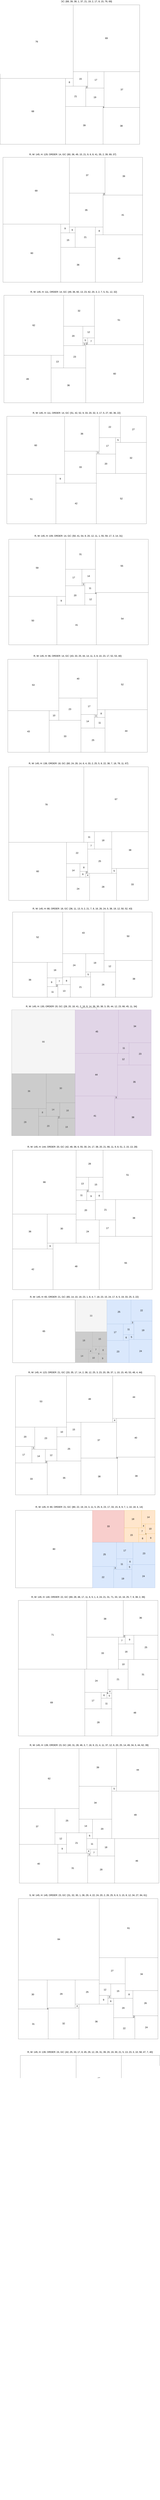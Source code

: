 <mxfile version="21.2.1" type="device">
  <diagram name="Page-1" id="H1nZVYqxkzLZFgEqRADx">
    <mxGraphModel dx="881" dy="2378" grid="1" gridSize="10" guides="1" tooltips="1" connect="1" arrows="1" fold="1" page="1" pageScale="1" pageWidth="850" pageHeight="1100" math="0" shadow="0">
      <root>
        <mxCell id="0" />
        <mxCell id="1" parent="0" />
        <mxCell id="AsBp8XiL8Dx4Y6rQVwFH-2923" value="R, W: 145, H: 144, ORDER: 13, GC: {68, 39, 38, 1, 37, 21, 19, 2, 17, 8, 15, 76, 69} " style="text;html=1;strokeColor=none;fillColor=none;align=center;verticalAlign=middle;whiteSpace=wrap;rounded=0;fontSize=24;" parent="1" vertex="1">
          <mxGeometry x="1550" width="1450" height="30" as="geometry" />
        </mxCell>
        <mxCell id="cPIrNWwGML68DfH43bNu-3518" value="R, W: 145, H: 129, ORDER: 14, GC: {60, 36, 49, 15, 21, 9, 6, 8, 41, 35, 2, 39, 69, 37} " style="text;html=1;strokeColor=none;fillColor=none;align=center;verticalAlign=middle;whiteSpace=wrap;rounded=0;fontSize=24;" vertex="1" parent="1">
          <mxGeometry x="1580" y="1580" width="1450" height="30" as="geometry" />
        </mxCell>
        <mxCell id="cPIrNWwGML68DfH43bNu-3533" value="R, W: 145, H: 111, ORDER: 14, GC: {49, 36, 60, 13, 23, 62, 20, 3, 2, 7, 5, 51, 12, 32} " style="text;html=1;strokeColor=none;fillColor=none;align=center;verticalAlign=middle;whiteSpace=wrap;rounded=0;fontSize=24;" vertex="1" parent="1">
          <mxGeometry x="1590" y="3000" width="1450" height="30" as="geometry" />
        </mxCell>
        <mxCell id="cPIrNWwGML68DfH43bNu-3548" value="R, W: 145, H: 111, ORDER: 14, GC: {51, 42, 52, 9, 33, 20, 32, 3, 17, 5, 27, 60, 36, 22} " style="text;html=1;strokeColor=none;fillColor=none;align=center;verticalAlign=middle;whiteSpace=wrap;rounded=0;fontSize=24;" vertex="1" parent="1">
          <mxGeometry x="1620" y="4250" width="1450" height="30" as="geometry" />
        </mxCell>
        <mxCell id="cPIrNWwGML68DfH43bNu-3563" value="R, W: 145, H: 109, ORDER: 14, GC: {50, 41, 54, 9, 20, 12, 11, 1, 55, 59, 17, 3, 14, 31} " style="text;html=1;strokeColor=none;fillColor=none;align=center;verticalAlign=middle;whiteSpace=wrap;rounded=0;fontSize=24;" vertex="1" parent="1">
          <mxGeometry x="1640" y="5520" width="1450" height="30" as="geometry" />
        </mxCell>
        <mxCell id="cPIrNWwGML68DfH43bNu-3578" value="R, W: 145, H: 96, ORDER: 14, GC: {43, 33, 25, 44, 14, 11, 3, 8, 10, 23, 17, 52, 53, 40} " style="text;html=1;strokeColor=none;fillColor=none;align=center;verticalAlign=middle;whiteSpace=wrap;rounded=0;fontSize=24;" vertex="1" parent="1">
          <mxGeometry x="1630" y="6760" width="1450" height="30" as="geometry" />
        </mxCell>
        <mxCell id="cPIrNWwGML68DfH43bNu-3593" value="R, W: 145, H: 138, ORDER: 18, GC: {60, 24, 28, 14, 6, 4, 33, 2, 25, 5, 8, 22, 38, 7, 18, 78, 11, 67} " style="text;html=1;strokeColor=none;fillColor=none;align=center;verticalAlign=middle;whiteSpace=wrap;rounded=0;fontSize=24;" vertex="1" parent="1">
          <mxGeometry x="1640" y="7870" width="1450" height="30" as="geometry" />
        </mxCell>
        <mxCell id="cPIrNWwGML68DfH43bNu-3612" value="R, W: 145, H: 88, ORDER: 18, GC: {36, 11, 13, 9, 2, 21, 7, 8, 16, 26, 24, 5, 38, 19, 12, 50, 52, 43} " style="text;html=1;strokeColor=none;fillColor=none;align=center;verticalAlign=middle;whiteSpace=wrap;rounded=0;fontSize=24;" vertex="1" parent="1">
          <mxGeometry x="1680" y="9370" width="1450" height="30" as="geometry" />
        </mxCell>
        <mxCell id="cPIrNWwGML68DfH43bNu-3631" value="R, W: 145, H: 130, ORDER: 20, GC: {28, 20, 18, 41, 2, 16, 8, 14, 36, 30, 38, 3, 35, 44, 12, 23, 66, 45, 11, 34} " style="text;html=1;strokeColor=none;fillColor=none;align=center;verticalAlign=middle;whiteSpace=wrap;rounded=0;fontSize=24;" vertex="1" parent="1">
          <mxGeometry x="1670" y="10380" width="1450" height="30" as="geometry" />
        </mxCell>
        <mxCell id="cPIrNWwGML68DfH43bNu-3652" value="R, W: 145, H: 144, ORDER: 20, GC: {42, 48, 36, 6, 55, 30, 24, 17, 38, 20, 21, 66, 11, 9, 8, 51, 2, 15, 13, 28} " style="text;html=1;strokeColor=none;fillColor=none;align=center;verticalAlign=middle;whiteSpace=wrap;rounded=0;fontSize=24;" vertex="1" parent="1">
          <mxGeometry x="1680" y="11830" width="1450" height="30" as="geometry" />
        </mxCell>
        <mxCell id="cPIrNWwGML68DfH43bNu-3673" value="R, W: 145, H: 65, ORDER: 21, GC: {65, 14, 10, 19, 23, 1, 8, 4, 7, 18, 23, 15, 24, 17, 6, 5, 19, 33, 25, 3, 22} " style="text;html=1;strokeColor=none;fillColor=none;align=center;verticalAlign=middle;whiteSpace=wrap;rounded=0;fontSize=24;" vertex="1" parent="1">
          <mxGeometry x="1700" y="13380" width="1450" height="30" as="geometry" />
        </mxCell>
        <mxCell id="cPIrNWwGML68DfH43bNu-3695" value="R, W: 145, H: 123, ORDER: 21, GC: {33, 35, 17, 14, 2, 38, 12, 25, 3, 23, 20, 39, 37, 1, 10, 15, 40, 53, 48, 4, 44} " style="text;html=1;strokeColor=none;fillColor=none;align=center;verticalAlign=middle;whiteSpace=wrap;rounded=0;fontSize=24;" vertex="1" parent="1">
          <mxGeometry x="1710" y="14160" width="1450" height="30" as="geometry" />
        </mxCell>
        <mxCell id="cPIrNWwGML68DfH43bNu-3717" value="R, W: 145, H: 80, ORDER: 21, GC: {80, 22, 19, 24, 3, 11, 5, 25, 6, 23, 17, 33, 15, 8, 9, 7, 1, 10, 18, 4, 14} " style="text;html=1;strokeColor=none;fillColor=none;align=center;verticalAlign=middle;whiteSpace=wrap;rounded=0;fontSize=24;" vertex="1" parent="1">
          <mxGeometry x="1750" y="15550" width="1450" height="30" as="geometry" />
        </mxCell>
        <mxCell id="cPIrNWwGML68DfH43bNu-3725" value="80" style="rounded=0;whiteSpace=wrap;html=1;fontSize=24;" vertex="1" parent="1">
          <mxGeometry x="1710" y="15600" width="800" height="800" as="geometry" />
        </mxCell>
        <mxCell id="cPIrNWwGML68DfH43bNu-3729" value="18" style="rounded=0;whiteSpace=wrap;html=1;fontSize=24;fillColor=#ffe6cc;strokeColor=#d79b00;" vertex="1" parent="1">
          <mxGeometry x="2840" y="15600" width="180" height="180" as="geometry" />
        </mxCell>
        <mxCell id="cPIrNWwGML68DfH43bNu-3730" value="14" style="rounded=0;whiteSpace=wrap;html=1;fontSize=24;fillColor=#ffe6cc;strokeColor=#d79b00;" vertex="1" parent="1">
          <mxGeometry x="3020" y="15600" width="140" height="140" as="geometry" />
        </mxCell>
        <mxCell id="cPIrNWwGML68DfH43bNu-3731" value="33" style="rounded=0;whiteSpace=wrap;html=1;fontSize=24;fillColor=#f8cecc;strokeColor=#b85450;" vertex="1" parent="1">
          <mxGeometry x="2510" y="15600" width="330" height="330" as="geometry" />
        </mxCell>
        <mxCell id="cPIrNWwGML68DfH43bNu-3732" value="4" style="rounded=0;whiteSpace=wrap;html=1;fontSize=24;fillColor=#ffe6cc;strokeColor=#d79b00;" vertex="1" parent="1">
          <mxGeometry x="3020" y="15740" width="40" height="40" as="geometry" />
        </mxCell>
        <mxCell id="cPIrNWwGML68DfH43bNu-3733" value="10" style="rounded=0;whiteSpace=wrap;html=1;fontSize=24;fillColor=#ffe6cc;strokeColor=#d79b00;" vertex="1" parent="1">
          <mxGeometry x="3060" y="15740" width="100" height="100" as="geometry" />
        </mxCell>
        <mxCell id="cPIrNWwGML68DfH43bNu-3734" value="15" style="rounded=0;whiteSpace=wrap;html=1;fontSize=24;fillColor=#ffe6cc;strokeColor=#d79b00;" vertex="1" parent="1">
          <mxGeometry x="2840" y="15780" width="150" height="150" as="geometry" />
        </mxCell>
        <mxCell id="cPIrNWwGML68DfH43bNu-3735" value="7" style="rounded=0;whiteSpace=wrap;html=1;fontSize=24;fillColor=#ffe6cc;strokeColor=#d79b00;" vertex="1" parent="1">
          <mxGeometry x="2990" y="15780" width="70" height="70" as="geometry" />
        </mxCell>
        <mxCell id="cPIrNWwGML68DfH43bNu-3736" value="1" style="rounded=0;whiteSpace=wrap;html=1;fontSize=24;fillColor=#ffe6cc;strokeColor=#d79b00;" vertex="1" parent="1">
          <mxGeometry x="3060" y="15840" width="10" height="10" as="geometry" />
        </mxCell>
        <mxCell id="cPIrNWwGML68DfH43bNu-3737" value="9" style="rounded=0;whiteSpace=wrap;html=1;fontSize=24;fillColor=#ffe6cc;strokeColor=#d79b00;" vertex="1" parent="1">
          <mxGeometry x="3070" y="15840" width="90" height="90" as="geometry" />
        </mxCell>
        <mxCell id="cPIrNWwGML68DfH43bNu-3738" value="8" style="rounded=0;whiteSpace=wrap;html=1;fontSize=24;fillColor=#ffe6cc;strokeColor=#d79b00;" vertex="1" parent="1">
          <mxGeometry x="2990" y="15850" width="80" height="80" as="geometry" />
        </mxCell>
        <mxCell id="cPIrNWwGML68DfH43bNu-3739" value="R, W: 145, H: 140, ORDER: 22, GC: {69, 28, 48, 17, 11, 6, 5, 1, 4, 24, 21, 31, 71, 33, 10, 16, 25, 7, 9, 38, 2, 36} " style="text;html=1;strokeColor=none;fillColor=none;align=center;verticalAlign=middle;whiteSpace=wrap;rounded=0;fontSize=24;" vertex="1" parent="1">
          <mxGeometry x="1740" y="16480" width="1450" height="30" as="geometry" />
        </mxCell>
        <mxCell id="cPIrNWwGML68DfH43bNu-3762" value="R, W: 145, H: 139, ORDER: 23, GC: {40, 31, 28, 46, 3, 7, 18, 9, 21, 4, 11, 37, 12, 6, 20, 25, 14, 49, 34, 5, 44, 62, 39} " style="text;html=1;strokeColor=none;fillColor=none;align=center;verticalAlign=middle;whiteSpace=wrap;rounded=0;fontSize=24;" vertex="1" parent="1">
          <mxGeometry x="1750" y="18010" width="1450" height="30" as="geometry" />
        </mxCell>
        <mxCell id="cPIrNWwGML68DfH43bNu-3786" value="S, W: 145, H: 145, ORDER: 23, GC: {31, 32, 30, 1, 36, 29, 4, 22, 24, 20, 2, 26, 25, 9, 6, 3, 15, 8, 12, 34, 27, 84, 61} " style="text;html=1;strokeColor=none;fillColor=none;align=center;verticalAlign=middle;whiteSpace=wrap;rounded=0;fontSize=24;" vertex="1" parent="1">
          <mxGeometry x="1740" y="19560" width="1450" height="30" as="geometry" />
        </mxCell>
        <mxCell id="cPIrNWwGML68DfH43bNu-3810" value="R, W: 145, H: 139, ORDER: 24, GC: {42, 25, 33, 17, 8, 45, 29, 12, 26, 31, 39, 20, 19, 30, 21, 5, 13, 23, 3, 10, 58, 47, 7, 40} " style="text;html=1;strokeColor=none;fillColor=none;align=center;verticalAlign=middle;whiteSpace=wrap;rounded=0;fontSize=24;" vertex="1" parent="1">
          <mxGeometry x="1760" y="21180" width="1450" height="30" as="geometry" />
        </mxCell>
        <mxCell id="cPIrNWwGML68DfH43bNu-3835" value="R, W: 145, H: 140, ORDER: 25, GC: {65, 23, 22, 35, 1, 21, 24, 8, 27, 10, 19, 18, 6, 7, 9, 5, 2, 16, 41, 75, 13, 29, 4, 37, 33} " style="text;html=1;strokeColor=none;fillColor=none;align=center;verticalAlign=middle;whiteSpace=wrap;rounded=0;fontSize=24;" vertex="1" parent="1">
          <mxGeometry x="1740" y="22720" width="1450" height="30" as="geometry" />
        </mxCell>
        <mxCell id="cPIrNWwGML68DfH43bNu-3861" value="R, W: 145, H: 144, ORDER: 25, GC: {27, 40, 17, 10, 7, 3, 34, 44, 16, 18, 9, 19, 5, 23, 11, 14, 1, 13, 2, 12, 8, 36, 28, 81, 64} " style="text;html=1;strokeColor=none;fillColor=none;align=center;verticalAlign=middle;whiteSpace=wrap;rounded=0;fontSize=24;" vertex="1" parent="1">
          <mxGeometry x="1750" y="24330" width="1450" height="30" as="geometry" />
        </mxCell>
        <mxCell id="cPIrNWwGML68DfH43bNu-3887" value="" style="group;flipV=1;" vertex="1" connectable="0" parent="1">
          <mxGeometry x="1550" y="50" width="1450" height="1440" as="geometry" />
        </mxCell>
        <mxCell id="761dnnyQ54j-Cl0NHfQN-2924" value="68" style="rounded=0;whiteSpace=wrap;html=1;fontSize=24;" parent="cPIrNWwGML68DfH43bNu-3887" vertex="1">
          <mxGeometry y="760" width="680" height="680" as="geometry" />
        </mxCell>
        <mxCell id="761dnnyQ54j-Cl0NHfQN-2925" value="39" style="rounded=0;whiteSpace=wrap;html=1;fontSize=24;" parent="cPIrNWwGML68DfH43bNu-3887" vertex="1">
          <mxGeometry x="680" y="1050" width="390" height="390" as="geometry" />
        </mxCell>
        <mxCell id="761dnnyQ54j-Cl0NHfQN-2926" value="38" style="rounded=0;whiteSpace=wrap;html=1;fontSize=24;" parent="cPIrNWwGML68DfH43bNu-3887" vertex="1">
          <mxGeometry x="1070" y="1060" width="380" height="380" as="geometry" />
        </mxCell>
        <mxCell id="761dnnyQ54j-Cl0NHfQN-2927" value="1" style="rounded=0;whiteSpace=wrap;html=1;fontSize=24;" parent="cPIrNWwGML68DfH43bNu-3887" vertex="1">
          <mxGeometry x="1070" y="1050" width="10" height="10" as="geometry" />
        </mxCell>
        <mxCell id="761dnnyQ54j-Cl0NHfQN-2928" value="37" style="rounded=0;whiteSpace=wrap;html=1;fontSize=24;" parent="cPIrNWwGML68DfH43bNu-3887" vertex="1">
          <mxGeometry x="1080" y="690" width="370" height="370" as="geometry" />
        </mxCell>
        <mxCell id="761dnnyQ54j-Cl0NHfQN-2929" value="21" style="rounded=0;whiteSpace=wrap;html=1;fontSize=24;" parent="cPIrNWwGML68DfH43bNu-3887" vertex="1">
          <mxGeometry x="680" y="840" width="210" height="210" as="geometry" />
        </mxCell>
        <mxCell id="761dnnyQ54j-Cl0NHfQN-2930" value="19" style="rounded=0;whiteSpace=wrap;html=1;fontSize=24;" parent="cPIrNWwGML68DfH43bNu-3887" vertex="1">
          <mxGeometry x="890" y="860" width="190" height="190" as="geometry" />
        </mxCell>
        <mxCell id="761dnnyQ54j-Cl0NHfQN-2931" value="2" style="rounded=0;whiteSpace=wrap;html=1;fontSize=24;" parent="cPIrNWwGML68DfH43bNu-3887" vertex="1">
          <mxGeometry x="890" y="840" width="20" height="20" as="geometry" />
        </mxCell>
        <mxCell id="761dnnyQ54j-Cl0NHfQN-2932" value="17" style="rounded=0;whiteSpace=wrap;html=1;fontSize=24;" parent="cPIrNWwGML68DfH43bNu-3887" vertex="1">
          <mxGeometry x="910" y="690" width="170" height="170" as="geometry" />
        </mxCell>
        <mxCell id="761dnnyQ54j-Cl0NHfQN-2933" value="8" style="rounded=0;whiteSpace=wrap;html=1;fontSize=24;" parent="cPIrNWwGML68DfH43bNu-3887" vertex="1">
          <mxGeometry x="680" y="760" width="80" height="80" as="geometry" />
        </mxCell>
        <mxCell id="761dnnyQ54j-Cl0NHfQN-2934" value="15" style="rounded=0;whiteSpace=wrap;html=1;fontSize=24;" parent="cPIrNWwGML68DfH43bNu-3887" vertex="1">
          <mxGeometry x="760" y="690" width="150" height="150" as="geometry" />
        </mxCell>
        <mxCell id="761dnnyQ54j-Cl0NHfQN-2935" value="76" style="rounded=0;whiteSpace=wrap;html=1;fontSize=24;" parent="cPIrNWwGML68DfH43bNu-3887" vertex="1">
          <mxGeometry width="760" height="760" as="geometry" />
        </mxCell>
        <mxCell id="761dnnyQ54j-Cl0NHfQN-2936" value="69" style="rounded=0;whiteSpace=wrap;html=1;fontSize=24;" parent="cPIrNWwGML68DfH43bNu-3887" vertex="1">
          <mxGeometry x="760" width="690" height="690" as="geometry" />
        </mxCell>
        <mxCell id="cPIrNWwGML68DfH43bNu-3888" value="" style="group;flipV=1;" vertex="1" connectable="0" parent="1">
          <mxGeometry x="1580" y="1625" width="1450" height="1290" as="geometry" />
        </mxCell>
        <mxCell id="cPIrNWwGML68DfH43bNu-3519" value="60" style="rounded=0;whiteSpace=wrap;html=1;fontSize=24;" vertex="1" parent="cPIrNWwGML68DfH43bNu-3888">
          <mxGeometry y="690" width="600" height="600" as="geometry" />
        </mxCell>
        <mxCell id="cPIrNWwGML68DfH43bNu-3520" value="36" style="rounded=0;whiteSpace=wrap;html=1;fontSize=24;" vertex="1" parent="cPIrNWwGML68DfH43bNu-3888">
          <mxGeometry x="600" y="930" width="360" height="360" as="geometry" />
        </mxCell>
        <mxCell id="cPIrNWwGML68DfH43bNu-3521" value="49" style="rounded=0;whiteSpace=wrap;html=1;fontSize=24;" vertex="1" parent="cPIrNWwGML68DfH43bNu-3888">
          <mxGeometry x="960" y="800" width="490" height="490" as="geometry" />
        </mxCell>
        <mxCell id="cPIrNWwGML68DfH43bNu-3522" value="15" style="rounded=0;whiteSpace=wrap;html=1;fontSize=24;" vertex="1" parent="cPIrNWwGML68DfH43bNu-3888">
          <mxGeometry x="600" y="780" width="150" height="150" as="geometry" />
        </mxCell>
        <mxCell id="cPIrNWwGML68DfH43bNu-3523" value="21" style="rounded=0;whiteSpace=wrap;html=1;fontSize=24;" vertex="1" parent="cPIrNWwGML68DfH43bNu-3888">
          <mxGeometry x="750" y="720" width="210" height="210" as="geometry" />
        </mxCell>
        <mxCell id="cPIrNWwGML68DfH43bNu-3524" value="9" style="rounded=0;whiteSpace=wrap;html=1;fontSize=24;" vertex="1" parent="cPIrNWwGML68DfH43bNu-3888">
          <mxGeometry x="600" y="690" width="90" height="90" as="geometry" />
        </mxCell>
        <mxCell id="cPIrNWwGML68DfH43bNu-3525" value="6" style="rounded=0;whiteSpace=wrap;html=1;fontSize=24;" vertex="1" parent="cPIrNWwGML68DfH43bNu-3888">
          <mxGeometry x="690" y="720" width="60" height="60" as="geometry" />
        </mxCell>
        <mxCell id="cPIrNWwGML68DfH43bNu-3526" value="8" style="rounded=0;whiteSpace=wrap;html=1;fontSize=24;" vertex="1" parent="cPIrNWwGML68DfH43bNu-3888">
          <mxGeometry x="960" y="720" width="80" height="80" as="geometry" />
        </mxCell>
        <mxCell id="cPIrNWwGML68DfH43bNu-3527" value="41" style="rounded=0;whiteSpace=wrap;html=1;fontSize=24;" vertex="1" parent="cPIrNWwGML68DfH43bNu-3888">
          <mxGeometry x="1040" y="390" width="410" height="410" as="geometry" />
        </mxCell>
        <mxCell id="cPIrNWwGML68DfH43bNu-3528" value="35" style="rounded=0;whiteSpace=wrap;html=1;fontSize=24;" vertex="1" parent="cPIrNWwGML68DfH43bNu-3888">
          <mxGeometry x="690" y="370" width="350" height="350" as="geometry" />
        </mxCell>
        <mxCell id="cPIrNWwGML68DfH43bNu-3529" value="2" style="rounded=0;whiteSpace=wrap;html=1;fontSize=24;" vertex="1" parent="cPIrNWwGML68DfH43bNu-3888">
          <mxGeometry x="1040" y="370" width="20" height="20" as="geometry" />
        </mxCell>
        <mxCell id="cPIrNWwGML68DfH43bNu-3530" value="39" style="rounded=0;whiteSpace=wrap;html=1;fontSize=24;" vertex="1" parent="cPIrNWwGML68DfH43bNu-3888">
          <mxGeometry x="1060" width="390" height="390" as="geometry" />
        </mxCell>
        <mxCell id="cPIrNWwGML68DfH43bNu-3531" value="69" style="rounded=0;whiteSpace=wrap;html=1;fontSize=24;" vertex="1" parent="cPIrNWwGML68DfH43bNu-3888">
          <mxGeometry width="690" height="690" as="geometry" />
        </mxCell>
        <mxCell id="cPIrNWwGML68DfH43bNu-3532" value="37" style="rounded=0;whiteSpace=wrap;html=1;fontSize=24;" vertex="1" parent="cPIrNWwGML68DfH43bNu-3888">
          <mxGeometry x="690" width="370" height="370" as="geometry" />
        </mxCell>
        <mxCell id="cPIrNWwGML68DfH43bNu-3889" value="" style="group;flipV=1;" vertex="1" connectable="0" parent="1">
          <mxGeometry x="1590" y="3050" width="1450" height="1110" as="geometry" />
        </mxCell>
        <mxCell id="cPIrNWwGML68DfH43bNu-3534" value="49" style="rounded=0;whiteSpace=wrap;html=1;fontSize=24;" vertex="1" parent="cPIrNWwGML68DfH43bNu-3889">
          <mxGeometry y="620" width="490" height="490" as="geometry" />
        </mxCell>
        <mxCell id="cPIrNWwGML68DfH43bNu-3535" value="36" style="rounded=0;whiteSpace=wrap;html=1;fontSize=24;" vertex="1" parent="cPIrNWwGML68DfH43bNu-3889">
          <mxGeometry x="490" y="750" width="360" height="360" as="geometry" />
        </mxCell>
        <mxCell id="cPIrNWwGML68DfH43bNu-3536" value="60" style="rounded=0;whiteSpace=wrap;html=1;fontSize=24;" vertex="1" parent="cPIrNWwGML68DfH43bNu-3889">
          <mxGeometry x="850" y="510" width="600" height="600" as="geometry" />
        </mxCell>
        <mxCell id="cPIrNWwGML68DfH43bNu-3537" value="13" style="rounded=0;whiteSpace=wrap;html=1;fontSize=24;" vertex="1" parent="cPIrNWwGML68DfH43bNu-3889">
          <mxGeometry x="490" y="620" width="130" height="130" as="geometry" />
        </mxCell>
        <mxCell id="cPIrNWwGML68DfH43bNu-3538" value="23" style="rounded=0;whiteSpace=wrap;html=1;fontSize=24;" vertex="1" parent="cPIrNWwGML68DfH43bNu-3889">
          <mxGeometry x="620" y="520" width="230" height="230" as="geometry" />
        </mxCell>
        <mxCell id="cPIrNWwGML68DfH43bNu-3539" value="62" style="rounded=0;whiteSpace=wrap;html=1;fontSize=24;" vertex="1" parent="cPIrNWwGML68DfH43bNu-3889">
          <mxGeometry width="620" height="620" as="geometry" />
        </mxCell>
        <mxCell id="cPIrNWwGML68DfH43bNu-3540" value="20" style="rounded=0;whiteSpace=wrap;html=1;fontSize=24;" vertex="1" parent="cPIrNWwGML68DfH43bNu-3889">
          <mxGeometry x="620" y="320" width="200" height="200" as="geometry" />
        </mxCell>
        <mxCell id="cPIrNWwGML68DfH43bNu-3541" value="3" style="rounded=0;whiteSpace=wrap;html=1;fontSize=24;" vertex="1" parent="cPIrNWwGML68DfH43bNu-3889">
          <mxGeometry x="820" y="490" width="30" height="30" as="geometry" />
        </mxCell>
        <mxCell id="cPIrNWwGML68DfH43bNu-3542" value="2" style="rounded=0;whiteSpace=wrap;html=1;fontSize=24;" vertex="1" parent="cPIrNWwGML68DfH43bNu-3889">
          <mxGeometry x="850" y="490" width="20" height="20" as="geometry" />
        </mxCell>
        <mxCell id="cPIrNWwGML68DfH43bNu-3543" value="7" style="rounded=0;whiteSpace=wrap;html=1;fontSize=24;" vertex="1" parent="cPIrNWwGML68DfH43bNu-3889">
          <mxGeometry x="870" y="440" width="70" height="70" as="geometry" />
        </mxCell>
        <mxCell id="cPIrNWwGML68DfH43bNu-3544" value="5" style="rounded=0;whiteSpace=wrap;html=1;fontSize=24;" vertex="1" parent="cPIrNWwGML68DfH43bNu-3889">
          <mxGeometry x="820" y="440" width="50" height="50" as="geometry" />
        </mxCell>
        <mxCell id="cPIrNWwGML68DfH43bNu-3545" value="51" style="rounded=0;whiteSpace=wrap;html=1;fontSize=24;" vertex="1" parent="cPIrNWwGML68DfH43bNu-3889">
          <mxGeometry x="940" width="510" height="510" as="geometry" />
        </mxCell>
        <mxCell id="cPIrNWwGML68DfH43bNu-3546" value="12" style="rounded=0;whiteSpace=wrap;html=1;fontSize=24;" vertex="1" parent="cPIrNWwGML68DfH43bNu-3889">
          <mxGeometry x="820" y="320" width="120" height="120" as="geometry" />
        </mxCell>
        <mxCell id="cPIrNWwGML68DfH43bNu-3547" value="32" style="rounded=0;whiteSpace=wrap;html=1;fontSize=24;" vertex="1" parent="cPIrNWwGML68DfH43bNu-3889">
          <mxGeometry x="620" width="320" height="320" as="geometry" />
        </mxCell>
        <mxCell id="cPIrNWwGML68DfH43bNu-3890" value="" style="group;flipV=1;" vertex="1" connectable="0" parent="1">
          <mxGeometry x="1620" y="4300" width="1450" height="1110" as="geometry" />
        </mxCell>
        <mxCell id="cPIrNWwGML68DfH43bNu-3549" value="51" style="rounded=0;whiteSpace=wrap;html=1;fontSize=24;" vertex="1" parent="cPIrNWwGML68DfH43bNu-3890">
          <mxGeometry y="600" width="510" height="510" as="geometry" />
        </mxCell>
        <mxCell id="cPIrNWwGML68DfH43bNu-3550" value="42" style="rounded=0;whiteSpace=wrap;html=1;fontSize=24;" vertex="1" parent="cPIrNWwGML68DfH43bNu-3890">
          <mxGeometry x="510" y="690" width="420" height="420" as="geometry" />
        </mxCell>
        <mxCell id="cPIrNWwGML68DfH43bNu-3551" value="52" style="rounded=0;whiteSpace=wrap;html=1;fontSize=24;" vertex="1" parent="cPIrNWwGML68DfH43bNu-3890">
          <mxGeometry x="930" y="590" width="520" height="520" as="geometry" />
        </mxCell>
        <mxCell id="cPIrNWwGML68DfH43bNu-3552" value="9" style="rounded=0;whiteSpace=wrap;html=1;fontSize=24;" vertex="1" parent="cPIrNWwGML68DfH43bNu-3890">
          <mxGeometry x="510" y="600" width="90" height="90" as="geometry" />
        </mxCell>
        <mxCell id="cPIrNWwGML68DfH43bNu-3553" value="33" style="rounded=0;whiteSpace=wrap;html=1;fontSize=24;" vertex="1" parent="cPIrNWwGML68DfH43bNu-3890">
          <mxGeometry x="600" y="360" width="330" height="330" as="geometry" />
        </mxCell>
        <mxCell id="cPIrNWwGML68DfH43bNu-3554" value="20" style="rounded=0;whiteSpace=wrap;html=1;fontSize=24;" vertex="1" parent="cPIrNWwGML68DfH43bNu-3890">
          <mxGeometry x="930" y="390" width="200" height="200" as="geometry" />
        </mxCell>
        <mxCell id="cPIrNWwGML68DfH43bNu-3555" value="32" style="rounded=0;whiteSpace=wrap;html=1;fontSize=24;" vertex="1" parent="cPIrNWwGML68DfH43bNu-3890">
          <mxGeometry x="1130" y="270" width="320" height="320" as="geometry" />
        </mxCell>
        <mxCell id="cPIrNWwGML68DfH43bNu-3556" value="3" style="rounded=0;whiteSpace=wrap;html=1;fontSize=24;" vertex="1" parent="cPIrNWwGML68DfH43bNu-3890">
          <mxGeometry x="930" y="360" width="30" height="30" as="geometry" />
        </mxCell>
        <mxCell id="cPIrNWwGML68DfH43bNu-3557" value="17" style="rounded=0;whiteSpace=wrap;html=1;fontSize=24;" vertex="1" parent="cPIrNWwGML68DfH43bNu-3890">
          <mxGeometry x="960" y="220" width="170" height="170" as="geometry" />
        </mxCell>
        <mxCell id="cPIrNWwGML68DfH43bNu-3558" value="5" style="rounded=0;whiteSpace=wrap;html=1;fontSize=24;" vertex="1" parent="cPIrNWwGML68DfH43bNu-3890">
          <mxGeometry x="1130" y="220" width="50" height="50" as="geometry" />
        </mxCell>
        <mxCell id="cPIrNWwGML68DfH43bNu-3559" value="27" style="rounded=0;whiteSpace=wrap;html=1;fontSize=24;" vertex="1" parent="cPIrNWwGML68DfH43bNu-3890">
          <mxGeometry x="1180" width="270" height="270" as="geometry" />
        </mxCell>
        <mxCell id="cPIrNWwGML68DfH43bNu-3560" value="60" style="rounded=0;whiteSpace=wrap;html=1;fontSize=24;" vertex="1" parent="cPIrNWwGML68DfH43bNu-3890">
          <mxGeometry width="600" height="600" as="geometry" />
        </mxCell>
        <mxCell id="cPIrNWwGML68DfH43bNu-3561" value="36" style="rounded=0;whiteSpace=wrap;html=1;fontSize=24;" vertex="1" parent="cPIrNWwGML68DfH43bNu-3890">
          <mxGeometry x="600" width="360" height="360" as="geometry" />
        </mxCell>
        <mxCell id="cPIrNWwGML68DfH43bNu-3562" value="22" style="rounded=0;whiteSpace=wrap;html=1;fontSize=24;" vertex="1" parent="cPIrNWwGML68DfH43bNu-3890">
          <mxGeometry x="960" width="220" height="220" as="geometry" />
        </mxCell>
        <mxCell id="cPIrNWwGML68DfH43bNu-3891" value="" style="group;flipV=1;" vertex="1" connectable="0" parent="1">
          <mxGeometry x="1640" y="5570" width="1450" height="1090" as="geometry" />
        </mxCell>
        <mxCell id="cPIrNWwGML68DfH43bNu-3564" value="50" style="rounded=0;whiteSpace=wrap;html=1;fontSize=24;" vertex="1" parent="cPIrNWwGML68DfH43bNu-3891">
          <mxGeometry y="590" width="500" height="500" as="geometry" />
        </mxCell>
        <mxCell id="cPIrNWwGML68DfH43bNu-3565" value="41" style="rounded=0;whiteSpace=wrap;html=1;fontSize=24;" vertex="1" parent="cPIrNWwGML68DfH43bNu-3891">
          <mxGeometry x="500" y="680" width="410" height="410" as="geometry" />
        </mxCell>
        <mxCell id="cPIrNWwGML68DfH43bNu-3566" value="54" style="rounded=0;whiteSpace=wrap;html=1;fontSize=24;" vertex="1" parent="cPIrNWwGML68DfH43bNu-3891">
          <mxGeometry x="910" y="550" width="540" height="540" as="geometry" />
        </mxCell>
        <mxCell id="cPIrNWwGML68DfH43bNu-3567" value="9" style="rounded=0;whiteSpace=wrap;html=1;fontSize=24;" vertex="1" parent="cPIrNWwGML68DfH43bNu-3891">
          <mxGeometry x="500" y="590" width="90" height="90" as="geometry" />
        </mxCell>
        <mxCell id="cPIrNWwGML68DfH43bNu-3568" value="20" style="rounded=0;whiteSpace=wrap;html=1;fontSize=24;" vertex="1" parent="cPIrNWwGML68DfH43bNu-3891">
          <mxGeometry x="590" y="480" width="200" height="200" as="geometry" />
        </mxCell>
        <mxCell id="cPIrNWwGML68DfH43bNu-3569" value="12" style="rounded=0;whiteSpace=wrap;html=1;fontSize=24;" vertex="1" parent="cPIrNWwGML68DfH43bNu-3891">
          <mxGeometry x="790" y="560" width="120" height="120" as="geometry" />
        </mxCell>
        <mxCell id="cPIrNWwGML68DfH43bNu-3570" value="11" style="rounded=0;whiteSpace=wrap;html=1;fontSize=24;" vertex="1" parent="cPIrNWwGML68DfH43bNu-3891">
          <mxGeometry x="790" y="450" width="110" height="110" as="geometry" />
        </mxCell>
        <mxCell id="cPIrNWwGML68DfH43bNu-3571" value="1" style="rounded=0;whiteSpace=wrap;html=1;fontSize=24;" vertex="1" parent="cPIrNWwGML68DfH43bNu-3891">
          <mxGeometry x="900" y="550" width="10" height="10" as="geometry" />
        </mxCell>
        <mxCell id="cPIrNWwGML68DfH43bNu-3572" value="55" style="rounded=0;whiteSpace=wrap;html=1;fontSize=24;" vertex="1" parent="cPIrNWwGML68DfH43bNu-3891">
          <mxGeometry x="900" width="550" height="550" as="geometry" />
        </mxCell>
        <mxCell id="cPIrNWwGML68DfH43bNu-3573" value="59" style="rounded=0;whiteSpace=wrap;html=1;fontSize=24;" vertex="1" parent="cPIrNWwGML68DfH43bNu-3891">
          <mxGeometry width="590" height="590" as="geometry" />
        </mxCell>
        <mxCell id="cPIrNWwGML68DfH43bNu-3574" value="17" style="rounded=0;whiteSpace=wrap;html=1;fontSize=24;" vertex="1" parent="cPIrNWwGML68DfH43bNu-3891">
          <mxGeometry x="590" y="310" width="170" height="170" as="geometry" />
        </mxCell>
        <mxCell id="cPIrNWwGML68DfH43bNu-3575" value="3" style="rounded=0;whiteSpace=wrap;html=1;fontSize=24;" vertex="1" parent="cPIrNWwGML68DfH43bNu-3891">
          <mxGeometry x="760" y="450" width="30" height="30" as="geometry" />
        </mxCell>
        <mxCell id="cPIrNWwGML68DfH43bNu-3576" value="14" style="rounded=0;whiteSpace=wrap;html=1;fontSize=24;" vertex="1" parent="cPIrNWwGML68DfH43bNu-3891">
          <mxGeometry x="760" y="310" width="140" height="140" as="geometry" />
        </mxCell>
        <mxCell id="cPIrNWwGML68DfH43bNu-3577" value="31" style="rounded=0;whiteSpace=wrap;html=1;fontSize=24;" vertex="1" parent="cPIrNWwGML68DfH43bNu-3891">
          <mxGeometry x="590" width="310" height="310" as="geometry" />
        </mxCell>
        <mxCell id="cPIrNWwGML68DfH43bNu-3892" value="" style="group;flipV=1;" vertex="1" connectable="0" parent="1">
          <mxGeometry x="1630" y="6810" width="1450" height="960" as="geometry" />
        </mxCell>
        <mxCell id="cPIrNWwGML68DfH43bNu-3579" value="43" style="rounded=0;whiteSpace=wrap;html=1;fontSize=24;" vertex="1" parent="cPIrNWwGML68DfH43bNu-3892">
          <mxGeometry y="530" width="430" height="430" as="geometry" />
        </mxCell>
        <mxCell id="cPIrNWwGML68DfH43bNu-3580" value="33" style="rounded=0;whiteSpace=wrap;html=1;fontSize=24;" vertex="1" parent="cPIrNWwGML68DfH43bNu-3892">
          <mxGeometry x="430" y="630" width="330" height="330" as="geometry" />
        </mxCell>
        <mxCell id="cPIrNWwGML68DfH43bNu-3581" value="25" style="rounded=0;whiteSpace=wrap;html=1;fontSize=24;" vertex="1" parent="cPIrNWwGML68DfH43bNu-3892">
          <mxGeometry x="760" y="710" width="250" height="250" as="geometry" />
        </mxCell>
        <mxCell id="cPIrNWwGML68DfH43bNu-3582" value="44" style="rounded=0;whiteSpace=wrap;html=1;fontSize=24;" vertex="1" parent="cPIrNWwGML68DfH43bNu-3892">
          <mxGeometry x="1010" y="520" width="440" height="440" as="geometry" />
        </mxCell>
        <mxCell id="cPIrNWwGML68DfH43bNu-3583" value="14" style="rounded=0;whiteSpace=wrap;html=1;fontSize=24;" vertex="1" parent="cPIrNWwGML68DfH43bNu-3892">
          <mxGeometry x="760" y="570" width="140" height="140" as="geometry" />
        </mxCell>
        <mxCell id="cPIrNWwGML68DfH43bNu-3584" value="11" style="rounded=0;whiteSpace=wrap;html=1;fontSize=24;" vertex="1" parent="cPIrNWwGML68DfH43bNu-3892">
          <mxGeometry x="900" y="600" width="110" height="110" as="geometry" />
        </mxCell>
        <mxCell id="cPIrNWwGML68DfH43bNu-3585" value="3" style="rounded=0;whiteSpace=wrap;html=1;fontSize=24;" vertex="1" parent="cPIrNWwGML68DfH43bNu-3892">
          <mxGeometry x="900" y="570" width="30" height="30" as="geometry" />
        </mxCell>
        <mxCell id="cPIrNWwGML68DfH43bNu-3586" value="8" style="rounded=0;whiteSpace=wrap;html=1;fontSize=24;" vertex="1" parent="cPIrNWwGML68DfH43bNu-3892">
          <mxGeometry x="930" y="520" width="80" height="80" as="geometry" />
        </mxCell>
        <mxCell id="cPIrNWwGML68DfH43bNu-3587" value="10" style="rounded=0;whiteSpace=wrap;html=1;fontSize=24;" vertex="1" parent="cPIrNWwGML68DfH43bNu-3892">
          <mxGeometry x="430" y="530" width="100" height="100" as="geometry" />
        </mxCell>
        <mxCell id="cPIrNWwGML68DfH43bNu-3588" value="23" style="rounded=0;whiteSpace=wrap;html=1;fontSize=24;" vertex="1" parent="cPIrNWwGML68DfH43bNu-3892">
          <mxGeometry x="530" y="400" width="230" height="230" as="geometry" />
        </mxCell>
        <mxCell id="cPIrNWwGML68DfH43bNu-3589" value="17" style="rounded=0;whiteSpace=wrap;html=1;fontSize=24;" vertex="1" parent="cPIrNWwGML68DfH43bNu-3892">
          <mxGeometry x="760" y="400" width="170" height="170" as="geometry" />
        </mxCell>
        <mxCell id="cPIrNWwGML68DfH43bNu-3590" value="52" style="rounded=0;whiteSpace=wrap;html=1;fontSize=24;" vertex="1" parent="cPIrNWwGML68DfH43bNu-3892">
          <mxGeometry x="930" width="520" height="520" as="geometry" />
        </mxCell>
        <mxCell id="cPIrNWwGML68DfH43bNu-3591" value="53" style="rounded=0;whiteSpace=wrap;html=1;fontSize=24;" vertex="1" parent="cPIrNWwGML68DfH43bNu-3892">
          <mxGeometry width="530" height="530" as="geometry" />
        </mxCell>
        <mxCell id="cPIrNWwGML68DfH43bNu-3592" value="40" style="rounded=0;whiteSpace=wrap;html=1;fontSize=24;" vertex="1" parent="cPIrNWwGML68DfH43bNu-3892">
          <mxGeometry x="530" width="400" height="400" as="geometry" />
        </mxCell>
        <mxCell id="cPIrNWwGML68DfH43bNu-3893" value="" style="group;flipV=1;" vertex="1" connectable="0" parent="1">
          <mxGeometry x="1640" y="7920" width="1450" height="1380" as="geometry" />
        </mxCell>
        <mxCell id="cPIrNWwGML68DfH43bNu-3594" value="60" style="rounded=0;whiteSpace=wrap;html=1;fontSize=24;" vertex="1" parent="cPIrNWwGML68DfH43bNu-3893">
          <mxGeometry y="780" width="600" height="600" as="geometry" />
        </mxCell>
        <mxCell id="cPIrNWwGML68DfH43bNu-3595" value="24" style="rounded=0;whiteSpace=wrap;html=1;fontSize=24;" vertex="1" parent="cPIrNWwGML68DfH43bNu-3893">
          <mxGeometry x="600" y="1140" width="240" height="240" as="geometry" />
        </mxCell>
        <mxCell id="cPIrNWwGML68DfH43bNu-3596" value="28" style="rounded=0;whiteSpace=wrap;html=1;fontSize=24;" vertex="1" parent="cPIrNWwGML68DfH43bNu-3893">
          <mxGeometry x="840" y="1100" width="280" height="280" as="geometry" />
        </mxCell>
        <mxCell id="cPIrNWwGML68DfH43bNu-3597" value="14" style="rounded=0;whiteSpace=wrap;html=1;fontSize=24;" vertex="1" parent="cPIrNWwGML68DfH43bNu-3893">
          <mxGeometry x="600" y="1000" width="140" height="140" as="geometry" />
        </mxCell>
        <mxCell id="cPIrNWwGML68DfH43bNu-3598" value="6" style="rounded=0;whiteSpace=wrap;html=1;fontSize=24;" vertex="1" parent="cPIrNWwGML68DfH43bNu-3893">
          <mxGeometry x="740" y="1080" width="60" height="60" as="geometry" />
        </mxCell>
        <mxCell id="cPIrNWwGML68DfH43bNu-3599" value="4" style="rounded=0;whiteSpace=wrap;html=1;fontSize=24;" vertex="1" parent="cPIrNWwGML68DfH43bNu-3893">
          <mxGeometry x="800" y="1100" width="40" height="40" as="geometry" />
        </mxCell>
        <mxCell id="cPIrNWwGML68DfH43bNu-3600" value="33" style="rounded=0;whiteSpace=wrap;html=1;fontSize=24;" vertex="1" parent="cPIrNWwGML68DfH43bNu-3893">
          <mxGeometry x="1120" y="1050" width="330" height="330" as="geometry" />
        </mxCell>
        <mxCell id="cPIrNWwGML68DfH43bNu-3601" value="2" style="rounded=0;whiteSpace=wrap;html=1;fontSize=24;" vertex="1" parent="cPIrNWwGML68DfH43bNu-3893">
          <mxGeometry x="800" y="1080" width="20" height="20" as="geometry" />
        </mxCell>
        <mxCell id="cPIrNWwGML68DfH43bNu-3602" value="25" style="rounded=0;whiteSpace=wrap;html=1;fontSize=24;" vertex="1" parent="cPIrNWwGML68DfH43bNu-3893">
          <mxGeometry x="820" y="850" width="250" height="250" as="geometry" />
        </mxCell>
        <mxCell id="cPIrNWwGML68DfH43bNu-3603" value="5" style="rounded=0;whiteSpace=wrap;html=1;fontSize=24;" vertex="1" parent="cPIrNWwGML68DfH43bNu-3893">
          <mxGeometry x="1070" y="1050" width="50" height="50" as="geometry" />
        </mxCell>
        <mxCell id="cPIrNWwGML68DfH43bNu-3604" value="8" style="rounded=0;whiteSpace=wrap;html=1;fontSize=24;" vertex="1" parent="cPIrNWwGML68DfH43bNu-3893">
          <mxGeometry x="740" y="1000" width="80" height="80" as="geometry" />
        </mxCell>
        <mxCell id="cPIrNWwGML68DfH43bNu-3605" value="22" style="rounded=0;whiteSpace=wrap;html=1;fontSize=24;" vertex="1" parent="cPIrNWwGML68DfH43bNu-3893">
          <mxGeometry x="600" y="780" width="220" height="220" as="geometry" />
        </mxCell>
        <mxCell id="cPIrNWwGML68DfH43bNu-3606" value="38" style="rounded=0;whiteSpace=wrap;html=1;fontSize=24;" vertex="1" parent="cPIrNWwGML68DfH43bNu-3893">
          <mxGeometry x="1070" y="670" width="380" height="380" as="geometry" />
        </mxCell>
        <mxCell id="cPIrNWwGML68DfH43bNu-3607" value="7" style="rounded=0;whiteSpace=wrap;html=1;fontSize=24;" vertex="1" parent="cPIrNWwGML68DfH43bNu-3893">
          <mxGeometry x="820" y="780" width="70" height="70" as="geometry" />
        </mxCell>
        <mxCell id="cPIrNWwGML68DfH43bNu-3608" value="18" style="rounded=0;whiteSpace=wrap;html=1;fontSize=24;" vertex="1" parent="cPIrNWwGML68DfH43bNu-3893">
          <mxGeometry x="890" y="670" width="180" height="180" as="geometry" />
        </mxCell>
        <mxCell id="cPIrNWwGML68DfH43bNu-3609" value="78" style="rounded=0;whiteSpace=wrap;html=1;fontSize=24;" vertex="1" parent="cPIrNWwGML68DfH43bNu-3893">
          <mxGeometry width="780" height="780" as="geometry" />
        </mxCell>
        <mxCell id="cPIrNWwGML68DfH43bNu-3610" value="11" style="rounded=0;whiteSpace=wrap;html=1;fontSize=24;" vertex="1" parent="cPIrNWwGML68DfH43bNu-3893">
          <mxGeometry x="780" y="670" width="110" height="110" as="geometry" />
        </mxCell>
        <mxCell id="cPIrNWwGML68DfH43bNu-3611" value="67" style="rounded=0;whiteSpace=wrap;html=1;fontSize=24;" vertex="1" parent="cPIrNWwGML68DfH43bNu-3893">
          <mxGeometry x="780" width="670" height="670" as="geometry" />
        </mxCell>
        <mxCell id="cPIrNWwGML68DfH43bNu-3894" value="" style="group;flipV=1;" vertex="1" connectable="0" parent="1">
          <mxGeometry x="1680" y="9420" width="1450" height="880" as="geometry" />
        </mxCell>
        <mxCell id="cPIrNWwGML68DfH43bNu-3613" value="36" style="rounded=0;whiteSpace=wrap;html=1;fontSize=24;" vertex="1" parent="cPIrNWwGML68DfH43bNu-3894">
          <mxGeometry y="520" width="360" height="360" as="geometry" />
        </mxCell>
        <mxCell id="cPIrNWwGML68DfH43bNu-3614" value="11" style="rounded=0;whiteSpace=wrap;html=1;fontSize=24;" vertex="1" parent="cPIrNWwGML68DfH43bNu-3894">
          <mxGeometry x="360" y="770" width="110" height="110" as="geometry" />
        </mxCell>
        <mxCell id="cPIrNWwGML68DfH43bNu-3615" value="13" style="rounded=0;whiteSpace=wrap;html=1;fontSize=24;" vertex="1" parent="cPIrNWwGML68DfH43bNu-3894">
          <mxGeometry x="470" y="750" width="130" height="130" as="geometry" />
        </mxCell>
        <mxCell id="cPIrNWwGML68DfH43bNu-3616" value="9" style="rounded=0;whiteSpace=wrap;html=1;fontSize=24;" vertex="1" parent="cPIrNWwGML68DfH43bNu-3894">
          <mxGeometry x="360" y="680" width="90" height="90" as="geometry" />
        </mxCell>
        <mxCell id="cPIrNWwGML68DfH43bNu-3617" value="2" style="rounded=0;whiteSpace=wrap;html=1;fontSize=24;" vertex="1" parent="cPIrNWwGML68DfH43bNu-3894">
          <mxGeometry x="450" y="750" width="20" height="20" as="geometry" />
        </mxCell>
        <mxCell id="cPIrNWwGML68DfH43bNu-3618" value="21" style="rounded=0;whiteSpace=wrap;html=1;fontSize=24;" vertex="1" parent="cPIrNWwGML68DfH43bNu-3894">
          <mxGeometry x="600" y="670" width="210" height="210" as="geometry" />
        </mxCell>
        <mxCell id="cPIrNWwGML68DfH43bNu-3619" value="7" style="rounded=0;whiteSpace=wrap;html=1;fontSize=24;" vertex="1" parent="cPIrNWwGML68DfH43bNu-3894">
          <mxGeometry x="450" y="680" width="70" height="70" as="geometry" />
        </mxCell>
        <mxCell id="cPIrNWwGML68DfH43bNu-3620" value="8" style="rounded=0;whiteSpace=wrap;html=1;fontSize=24;" vertex="1" parent="cPIrNWwGML68DfH43bNu-3894">
          <mxGeometry x="520" y="670" width="80" height="80" as="geometry" />
        </mxCell>
        <mxCell id="cPIrNWwGML68DfH43bNu-3621" value="16" style="rounded=0;whiteSpace=wrap;html=1;fontSize=24;" vertex="1" parent="cPIrNWwGML68DfH43bNu-3894">
          <mxGeometry x="360" y="520" width="160" height="160" as="geometry" />
        </mxCell>
        <mxCell id="cPIrNWwGML68DfH43bNu-3622" value="26" style="rounded=0;whiteSpace=wrap;html=1;fontSize=24;" vertex="1" parent="cPIrNWwGML68DfH43bNu-3894">
          <mxGeometry x="810" y="620" width="260" height="260" as="geometry" />
        </mxCell>
        <mxCell id="cPIrNWwGML68DfH43bNu-3623" value="24" style="rounded=0;whiteSpace=wrap;html=1;fontSize=24;" vertex="1" parent="cPIrNWwGML68DfH43bNu-3894">
          <mxGeometry x="520" y="430" width="240" height="240" as="geometry" />
        </mxCell>
        <mxCell id="cPIrNWwGML68DfH43bNu-3624" value="5" style="rounded=0;whiteSpace=wrap;html=1;fontSize=24;" vertex="1" parent="cPIrNWwGML68DfH43bNu-3894">
          <mxGeometry x="760" y="620" width="50" height="50" as="geometry" />
        </mxCell>
        <mxCell id="cPIrNWwGML68DfH43bNu-3625" value="38" style="rounded=0;whiteSpace=wrap;html=1;fontSize=24;" vertex="1" parent="cPIrNWwGML68DfH43bNu-3894">
          <mxGeometry x="1070" y="500" width="380" height="380" as="geometry" />
        </mxCell>
        <mxCell id="cPIrNWwGML68DfH43bNu-3626" value="19" style="rounded=0;whiteSpace=wrap;html=1;fontSize=24;" vertex="1" parent="cPIrNWwGML68DfH43bNu-3894">
          <mxGeometry x="760" y="430" width="190" height="190" as="geometry" />
        </mxCell>
        <mxCell id="cPIrNWwGML68DfH43bNu-3627" value="12" style="rounded=0;whiteSpace=wrap;html=1;fontSize=24;" vertex="1" parent="cPIrNWwGML68DfH43bNu-3894">
          <mxGeometry x="950" y="500" width="120" height="120" as="geometry" />
        </mxCell>
        <mxCell id="cPIrNWwGML68DfH43bNu-3628" value="50" style="rounded=0;whiteSpace=wrap;html=1;fontSize=24;" vertex="1" parent="cPIrNWwGML68DfH43bNu-3894">
          <mxGeometry x="950" width="500" height="500" as="geometry" />
        </mxCell>
        <mxCell id="cPIrNWwGML68DfH43bNu-3629" value="52" style="rounded=0;whiteSpace=wrap;html=1;fontSize=24;" vertex="1" parent="cPIrNWwGML68DfH43bNu-3894">
          <mxGeometry width="520" height="520" as="geometry" />
        </mxCell>
        <mxCell id="cPIrNWwGML68DfH43bNu-3630" value="43" style="rounded=0;whiteSpace=wrap;html=1;fontSize=24;" vertex="1" parent="cPIrNWwGML68DfH43bNu-3894">
          <mxGeometry x="520" width="430" height="430" as="geometry" />
        </mxCell>
        <mxCell id="cPIrNWwGML68DfH43bNu-3895" value="" style="group;flipV=1;" vertex="1" connectable="0" parent="1">
          <mxGeometry x="1680" y="11880" width="1450" height="1440" as="geometry" />
        </mxCell>
        <mxCell id="cPIrNWwGML68DfH43bNu-3653" value="42" style="rounded=0;whiteSpace=wrap;html=1;fontSize=24;" vertex="1" parent="cPIrNWwGML68DfH43bNu-3895">
          <mxGeometry y="1020" width="420" height="420" as="geometry" />
        </mxCell>
        <mxCell id="cPIrNWwGML68DfH43bNu-3654" value="48" style="rounded=0;whiteSpace=wrap;html=1;fontSize=24;" vertex="1" parent="cPIrNWwGML68DfH43bNu-3895">
          <mxGeometry x="420" y="960" width="480" height="480" as="geometry" />
        </mxCell>
        <mxCell id="cPIrNWwGML68DfH43bNu-3655" value="36" style="rounded=0;whiteSpace=wrap;html=1;fontSize=24;" vertex="1" parent="cPIrNWwGML68DfH43bNu-3895">
          <mxGeometry y="660" width="360" height="360" as="geometry" />
        </mxCell>
        <mxCell id="cPIrNWwGML68DfH43bNu-3656" value="6" style="rounded=0;whiteSpace=wrap;html=1;fontSize=24;" vertex="1" parent="cPIrNWwGML68DfH43bNu-3895">
          <mxGeometry x="360" y="960" width="60" height="60" as="geometry" />
        </mxCell>
        <mxCell id="cPIrNWwGML68DfH43bNu-3657" value="55" style="rounded=0;whiteSpace=wrap;html=1;fontSize=24;" vertex="1" parent="cPIrNWwGML68DfH43bNu-3895">
          <mxGeometry x="900" y="890" width="550" height="550" as="geometry" />
        </mxCell>
        <mxCell id="cPIrNWwGML68DfH43bNu-3658" value="30" style="rounded=0;whiteSpace=wrap;html=1;fontSize=24;" vertex="1" parent="cPIrNWwGML68DfH43bNu-3895">
          <mxGeometry x="360" y="660" width="300" height="300" as="geometry" />
        </mxCell>
        <mxCell id="cPIrNWwGML68DfH43bNu-3659" value="24" style="rounded=0;whiteSpace=wrap;html=1;fontSize=24;" vertex="1" parent="cPIrNWwGML68DfH43bNu-3895">
          <mxGeometry x="660" y="720" width="240" height="240" as="geometry" />
        </mxCell>
        <mxCell id="cPIrNWwGML68DfH43bNu-3660" value="17" style="rounded=0;whiteSpace=wrap;html=1;fontSize=24;" vertex="1" parent="cPIrNWwGML68DfH43bNu-3895">
          <mxGeometry x="900" y="720" width="170" height="170" as="geometry" />
        </mxCell>
        <mxCell id="cPIrNWwGML68DfH43bNu-3661" value="38" style="rounded=0;whiteSpace=wrap;html=1;fontSize=24;" vertex="1" parent="cPIrNWwGML68DfH43bNu-3895">
          <mxGeometry x="1070" y="510" width="380" height="380" as="geometry" />
        </mxCell>
        <mxCell id="cPIrNWwGML68DfH43bNu-3662" value="20" style="rounded=0;whiteSpace=wrap;html=1;fontSize=24;" vertex="1" parent="cPIrNWwGML68DfH43bNu-3895">
          <mxGeometry x="660" y="520" width="200" height="200" as="geometry" />
        </mxCell>
        <mxCell id="cPIrNWwGML68DfH43bNu-3663" value="21" style="rounded=0;whiteSpace=wrap;html=1;fontSize=24;" vertex="1" parent="cPIrNWwGML68DfH43bNu-3895">
          <mxGeometry x="860" y="510" width="210" height="210" as="geometry" />
        </mxCell>
        <mxCell id="cPIrNWwGML68DfH43bNu-3664" value="66" style="rounded=0;whiteSpace=wrap;html=1;fontSize=24;" vertex="1" parent="cPIrNWwGML68DfH43bNu-3895">
          <mxGeometry width="660" height="660" as="geometry" />
        </mxCell>
        <mxCell id="cPIrNWwGML68DfH43bNu-3665" value="11" style="rounded=0;whiteSpace=wrap;html=1;fontSize=24;" vertex="1" parent="cPIrNWwGML68DfH43bNu-3895">
          <mxGeometry x="660" y="410" width="110" height="110" as="geometry" />
        </mxCell>
        <mxCell id="cPIrNWwGML68DfH43bNu-3666" value="9" style="rounded=0;whiteSpace=wrap;html=1;fontSize=24;" vertex="1" parent="cPIrNWwGML68DfH43bNu-3895">
          <mxGeometry x="770" y="430" width="90" height="90" as="geometry" />
        </mxCell>
        <mxCell id="cPIrNWwGML68DfH43bNu-3667" value="8" style="rounded=0;whiteSpace=wrap;html=1;fontSize=24;" vertex="1" parent="cPIrNWwGML68DfH43bNu-3895">
          <mxGeometry x="860" y="430" width="80" height="80" as="geometry" />
        </mxCell>
        <mxCell id="cPIrNWwGML68DfH43bNu-3668" value="51" style="rounded=0;whiteSpace=wrap;html=1;fontSize=24;" vertex="1" parent="cPIrNWwGML68DfH43bNu-3895">
          <mxGeometry x="940" width="510" height="510" as="geometry" />
        </mxCell>
        <mxCell id="cPIrNWwGML68DfH43bNu-3669" value="2" style="rounded=0;whiteSpace=wrap;html=1;fontSize=24;" vertex="1" parent="cPIrNWwGML68DfH43bNu-3895">
          <mxGeometry x="770" y="410" width="20" height="20" as="geometry" />
        </mxCell>
        <mxCell id="cPIrNWwGML68DfH43bNu-3670" value="15" style="rounded=0;whiteSpace=wrap;html=1;fontSize=24;" vertex="1" parent="cPIrNWwGML68DfH43bNu-3895">
          <mxGeometry x="790" y="280" width="150" height="150" as="geometry" />
        </mxCell>
        <mxCell id="cPIrNWwGML68DfH43bNu-3671" value="13" style="rounded=0;whiteSpace=wrap;html=1;fontSize=24;" vertex="1" parent="cPIrNWwGML68DfH43bNu-3895">
          <mxGeometry x="660" y="280" width="130" height="130" as="geometry" />
        </mxCell>
        <mxCell id="cPIrNWwGML68DfH43bNu-3672" value="28" style="rounded=0;whiteSpace=wrap;html=1;fontSize=24;" vertex="1" parent="cPIrNWwGML68DfH43bNu-3895">
          <mxGeometry x="660" width="280" height="280" as="geometry" />
        </mxCell>
        <mxCell id="cPIrNWwGML68DfH43bNu-3900" value="" style="group;flipV=1;" vertex="1" connectable="0" parent="1">
          <mxGeometry x="1680" y="13425" width="1450" height="650" as="geometry" />
        </mxCell>
        <mxCell id="cPIrNWwGML68DfH43bNu-3687" value="33" style="rounded=0;whiteSpace=wrap;html=1;fontSize=24;fillColor=#f5f5f5;fontColor=#333333;strokeColor=#666666;" vertex="1" parent="cPIrNWwGML68DfH43bNu-3900">
          <mxGeometry x="650" width="330" height="330" as="geometry" />
        </mxCell>
        <mxCell id="cPIrNWwGML68DfH43bNu-3688" value="65" style="rounded=0;whiteSpace=wrap;html=1;fontSize=24;" vertex="1" parent="cPIrNWwGML68DfH43bNu-3900">
          <mxGeometry width="650" height="650" as="geometry" />
        </mxCell>
        <mxCell id="cPIrNWwGML68DfH43bNu-3681" value="22" style="rounded=0;whiteSpace=wrap;html=1;fontSize=24;fillColor=#dae8fc;strokeColor=#6c8ebf;container=0;" vertex="1" parent="cPIrNWwGML68DfH43bNu-3900">
          <mxGeometry x="1230" width="220" height="220" as="geometry" />
        </mxCell>
        <mxCell id="cPIrNWwGML68DfH43bNu-3684" value="25" style="rounded=0;whiteSpace=wrap;html=1;fontSize=24;fillColor=#dae8fc;strokeColor=#6c8ebf;container=0;" vertex="1" parent="cPIrNWwGML68DfH43bNu-3900">
          <mxGeometry x="980" width="250" height="250" as="geometry" />
        </mxCell>
        <mxCell id="cPIrNWwGML68DfH43bNu-3685" value="19" style="rounded=0;whiteSpace=wrap;html=1;fontSize=24;fillColor=#dae8fc;strokeColor=#6c8ebf;container=0;" vertex="1" parent="cPIrNWwGML68DfH43bNu-3900">
          <mxGeometry x="1260" y="220" width="190" height="190" as="geometry" />
        </mxCell>
        <mxCell id="cPIrNWwGML68DfH43bNu-3686" value="3" style="rounded=0;whiteSpace=wrap;html=1;fontSize=24;fillColor=#dae8fc;strokeColor=#6c8ebf;container=0;" vertex="1" parent="cPIrNWwGML68DfH43bNu-3900">
          <mxGeometry x="1230" y="220" width="30" height="30" as="geometry" />
        </mxCell>
        <mxCell id="cPIrNWwGML68DfH43bNu-3689" value="11" style="rounded=0;whiteSpace=wrap;html=1;fontSize=24;fillColor=#dae8fc;strokeColor=#6c8ebf;container=0;" vertex="1" parent="cPIrNWwGML68DfH43bNu-3900">
          <mxGeometry x="1150" y="250" width="110" height="110" as="geometry" />
        </mxCell>
        <mxCell id="cPIrNWwGML68DfH43bNu-3690" value="17" style="rounded=0;whiteSpace=wrap;html=1;fontSize=24;fillColor=#dae8fc;strokeColor=#6c8ebf;container=0;" vertex="1" parent="cPIrNWwGML68DfH43bNu-3900">
          <mxGeometry x="980" y="250" width="170" height="170" as="geometry" />
        </mxCell>
        <mxCell id="cPIrNWwGML68DfH43bNu-3691" value="5" style="rounded=0;whiteSpace=wrap;html=1;fontSize=24;fillColor=#dae8fc;strokeColor=#6c8ebf;container=0;" vertex="1" parent="cPIrNWwGML68DfH43bNu-3900">
          <mxGeometry x="1210" y="360" width="50" height="50" as="geometry" />
        </mxCell>
        <mxCell id="cPIrNWwGML68DfH43bNu-3692" value="6" style="rounded=0;whiteSpace=wrap;html=1;fontSize=24;fillColor=#dae8fc;strokeColor=#6c8ebf;container=0;" vertex="1" parent="cPIrNWwGML68DfH43bNu-3900">
          <mxGeometry x="1150" y="360" width="60" height="60" as="geometry" />
        </mxCell>
        <mxCell id="cPIrNWwGML68DfH43bNu-3693" value="24" style="rounded=0;whiteSpace=wrap;html=1;fontSize=24;fillColor=#dae8fc;strokeColor=#6c8ebf;container=0;" vertex="1" parent="cPIrNWwGML68DfH43bNu-3900">
          <mxGeometry x="1210" y="410" width="240" height="240" as="geometry" />
        </mxCell>
        <mxCell id="cPIrNWwGML68DfH43bNu-3694" value="23" style="rounded=0;whiteSpace=wrap;html=1;fontSize=24;fillColor=#dae8fc;strokeColor=#6c8ebf;container=0;" vertex="1" parent="cPIrNWwGML68DfH43bNu-3900">
          <mxGeometry x="980" y="420" width="230" height="230" as="geometry" />
        </mxCell>
        <mxCell id="cPIrNWwGML68DfH43bNu-3674" value="9" style="rounded=0;whiteSpace=wrap;html=1;fontSize=24;fillColor=#CCCCCC;fontColor=#333333;strokeColor=#999999;" vertex="1" parent="cPIrNWwGML68DfH43bNu-3900">
          <mxGeometry x="890" y="560" width="90" height="90" as="geometry" />
        </mxCell>
        <mxCell id="cPIrNWwGML68DfH43bNu-3675" value="10" style="rounded=0;whiteSpace=wrap;html=1;fontSize=24;fillColor=#CCCCCC;fontColor=#333333;strokeColor=#999999;" vertex="1" parent="cPIrNWwGML68DfH43bNu-3900">
          <mxGeometry x="790" y="550" width="100" height="100" as="geometry" />
        </mxCell>
        <mxCell id="cPIrNWwGML68DfH43bNu-3676" value="8" style="rounded=0;whiteSpace=wrap;html=1;fontSize=24;fillColor=#CCCCCC;fontColor=#333333;strokeColor=#999999;" vertex="1" parent="cPIrNWwGML68DfH43bNu-3900">
          <mxGeometry x="900" y="480" width="80" height="80" as="geometry" />
        </mxCell>
        <mxCell id="cPIrNWwGML68DfH43bNu-3677" value="1" style="rounded=0;whiteSpace=wrap;html=1;fontSize=24;fillColor=#CCCCCC;fontColor=#333333;strokeColor=#999999;" vertex="1" parent="cPIrNWwGML68DfH43bNu-3900">
          <mxGeometry x="890" y="550" width="10" height="10" as="geometry" />
        </mxCell>
        <mxCell id="cPIrNWwGML68DfH43bNu-3678" value="14" style="rounded=0;whiteSpace=wrap;html=1;fontSize=24;fillColor=#CCCCCC;fontColor=#333333;strokeColor=#999999;" vertex="1" parent="cPIrNWwGML68DfH43bNu-3900">
          <mxGeometry x="650" y="510" width="140" height="140" as="geometry" />
        </mxCell>
        <mxCell id="cPIrNWwGML68DfH43bNu-3679" value="7" style="rounded=0;whiteSpace=wrap;html=1;fontSize=24;fillColor=#CCCCCC;fontColor=#333333;strokeColor=#999999;" vertex="1" parent="cPIrNWwGML68DfH43bNu-3900">
          <mxGeometry x="830" y="480" width="70" height="70" as="geometry" />
        </mxCell>
        <mxCell id="cPIrNWwGML68DfH43bNu-3680" value="4" style="rounded=0;whiteSpace=wrap;html=1;fontSize=24;fillColor=#CCCCCC;fontColor=#333333;strokeColor=#999999;" vertex="1" parent="cPIrNWwGML68DfH43bNu-3900">
          <mxGeometry x="790" y="510" width="40" height="40" as="geometry" />
        </mxCell>
        <mxCell id="cPIrNWwGML68DfH43bNu-3682" value="18" style="rounded=0;whiteSpace=wrap;html=1;fontSize=24;fillColor=#CCCCCC;fontColor=#333333;strokeColor=#999999;" vertex="1" parent="cPIrNWwGML68DfH43bNu-3900">
          <mxGeometry x="650" y="330" width="180" height="180" as="geometry" />
        </mxCell>
        <mxCell id="cPIrNWwGML68DfH43bNu-3683" value="15" style="rounded=0;whiteSpace=wrap;html=1;fontSize=24;fillColor=#CCCCCC;fontColor=#333333;strokeColor=#999999;" vertex="1" parent="cPIrNWwGML68DfH43bNu-3900">
          <mxGeometry x="830" y="330" width="150" height="150" as="geometry" />
        </mxCell>
        <mxCell id="cPIrNWwGML68DfH43bNu-3650" value="66" style="rounded=0;whiteSpace=wrap;html=1;fontSize=24;fillColor=#f5f5f5;fontColor=#333333;strokeColor=#666666;" vertex="1" parent="1">
          <mxGeometry x="1670" y="10430" width="660" height="660" as="geometry" />
        </mxCell>
        <mxCell id="cPIrNWwGML68DfH43bNu-3901" value="" style="group;flipH=1;" vertex="1" connectable="0" parent="1">
          <mxGeometry x="1670" y="11090" width="660" height="640" as="geometry" />
        </mxCell>
        <mxCell id="cPIrNWwGML68DfH43bNu-3632" value="18" style="rounded=0;whiteSpace=wrap;html=1;fontSize=24;fillColor=#CCCCCC;strokeColor=#666666;fontColor=#333333;" vertex="1" parent="cPIrNWwGML68DfH43bNu-3901">
          <mxGeometry x="480" y="460" width="180" height="180" as="geometry" />
        </mxCell>
        <mxCell id="cPIrNWwGML68DfH43bNu-3633" value="20" style="rounded=0;whiteSpace=wrap;html=1;fontSize=24;fillColor=#CCCCCC;strokeColor=#666666;fontColor=#333333;" vertex="1" parent="cPIrNWwGML68DfH43bNu-3901">
          <mxGeometry x="280" y="440" width="200" height="200" as="geometry" />
        </mxCell>
        <mxCell id="cPIrNWwGML68DfH43bNu-3634" value="16" style="rounded=0;whiteSpace=wrap;html=1;fontSize=24;fillColor=#CCCCCC;strokeColor=#666666;fontColor=#333333;" vertex="1" parent="cPIrNWwGML68DfH43bNu-3901">
          <mxGeometry x="500" y="300" width="160" height="160" as="geometry" />
        </mxCell>
        <mxCell id="cPIrNWwGML68DfH43bNu-3635" value="2" style="rounded=0;whiteSpace=wrap;html=1;fontSize=24;fillColor=#CCCCCC;strokeColor=#666666;fontColor=#333333;" vertex="1" parent="cPIrNWwGML68DfH43bNu-3901">
          <mxGeometry x="480" y="440" width="20" height="20" as="geometry" />
        </mxCell>
        <mxCell id="cPIrNWwGML68DfH43bNu-3636" value="28" style="rounded=0;whiteSpace=wrap;html=1;fontSize=24;fillColor=#CCCCCC;strokeColor=#666666;fontColor=#333333;" vertex="1" parent="cPIrNWwGML68DfH43bNu-3901">
          <mxGeometry y="360" width="280" height="280" as="geometry" />
        </mxCell>
        <mxCell id="cPIrNWwGML68DfH43bNu-3637" value="14" style="rounded=0;whiteSpace=wrap;html=1;fontSize=24;fillColor=#CCCCCC;strokeColor=#666666;fontColor=#333333;" vertex="1" parent="cPIrNWwGML68DfH43bNu-3901">
          <mxGeometry x="360" y="300" width="140" height="140" as="geometry" />
        </mxCell>
        <mxCell id="cPIrNWwGML68DfH43bNu-3638" value="8" style="rounded=0;whiteSpace=wrap;html=1;fontSize=24;fillColor=#CCCCCC;strokeColor=#666666;fontColor=#333333;" vertex="1" parent="cPIrNWwGML68DfH43bNu-3901">
          <mxGeometry x="280" y="360" width="80" height="80" as="geometry" />
        </mxCell>
        <mxCell id="cPIrNWwGML68DfH43bNu-3640" value="36" style="rounded=0;whiteSpace=wrap;html=1;fontSize=24;fillColor=#CCCCCC;strokeColor=#666666;fontColor=#333333;" vertex="1" parent="cPIrNWwGML68DfH43bNu-3901">
          <mxGeometry width="360" height="360" as="geometry" />
        </mxCell>
        <mxCell id="cPIrNWwGML68DfH43bNu-3641" value="30" style="rounded=0;whiteSpace=wrap;html=1;fontSize=24;fillColor=#CCCCCC;strokeColor=#666666;fontColor=#333333;" vertex="1" parent="cPIrNWwGML68DfH43bNu-3901">
          <mxGeometry x="360" width="300" height="300" as="geometry" />
        </mxCell>
        <mxCell id="cPIrNWwGML68DfH43bNu-3902" value="" style="group;flipV=1;flipH=1;" vertex="1" connectable="0" parent="1">
          <mxGeometry x="2330" y="10430" width="790" height="1300" as="geometry" />
        </mxCell>
        <mxCell id="cPIrNWwGML68DfH43bNu-3639" value="34" style="rounded=0;whiteSpace=wrap;html=1;fontSize=24;fillColor=#e1d5e7;strokeColor=#9673a6;" vertex="1" parent="cPIrNWwGML68DfH43bNu-3902">
          <mxGeometry x="450" width="340" height="340" as="geometry" />
        </mxCell>
        <mxCell id="cPIrNWwGML68DfH43bNu-3642" value="45" style="rounded=0;whiteSpace=wrap;html=1;fontSize=24;fillColor=#e1d5e7;strokeColor=#9673a6;" vertex="1" parent="cPIrNWwGML68DfH43bNu-3902">
          <mxGeometry width="450" height="450" as="geometry" />
        </mxCell>
        <mxCell id="cPIrNWwGML68DfH43bNu-3643" value="23" style="rounded=0;whiteSpace=wrap;html=1;fontSize=24;fillColor=#e1d5e7;strokeColor=#9673a6;" vertex="1" parent="cPIrNWwGML68DfH43bNu-3902">
          <mxGeometry x="560" y="340" width="230" height="230" as="geometry" />
        </mxCell>
        <mxCell id="cPIrNWwGML68DfH43bNu-3644" value="11" style="rounded=0;whiteSpace=wrap;html=1;fontSize=24;fillColor=#e1d5e7;strokeColor=#9673a6;" vertex="1" parent="cPIrNWwGML68DfH43bNu-3902">
          <mxGeometry x="450" y="340" width="110" height="110" as="geometry" />
        </mxCell>
        <mxCell id="cPIrNWwGML68DfH43bNu-3645" value="12" style="rounded=0;whiteSpace=wrap;html=1;fontSize=24;fillColor=#e1d5e7;strokeColor=#9673a6;" vertex="1" parent="cPIrNWwGML68DfH43bNu-3902">
          <mxGeometry x="440" y="450" width="120" height="120" as="geometry" />
        </mxCell>
        <mxCell id="cPIrNWwGML68DfH43bNu-3646" value="44" style="rounded=0;whiteSpace=wrap;html=1;fontSize=24;fillColor=#e1d5e7;strokeColor=#9673a6;" vertex="1" parent="cPIrNWwGML68DfH43bNu-3902">
          <mxGeometry y="450" width="440" height="440" as="geometry" />
        </mxCell>
        <mxCell id="cPIrNWwGML68DfH43bNu-3647" value="35" style="rounded=0;whiteSpace=wrap;html=1;fontSize=24;fillColor=#e1d5e7;strokeColor=#9673a6;" vertex="1" parent="cPIrNWwGML68DfH43bNu-3902">
          <mxGeometry x="440" y="570" width="350" height="350" as="geometry" />
        </mxCell>
        <mxCell id="cPIrNWwGML68DfH43bNu-3648" value="3" style="rounded=0;whiteSpace=wrap;html=1;fontSize=24;fillColor=#e1d5e7;strokeColor=#9673a6;" vertex="1" parent="cPIrNWwGML68DfH43bNu-3902">
          <mxGeometry x="410" y="890" width="30" height="30" as="geometry" />
        </mxCell>
        <mxCell id="cPIrNWwGML68DfH43bNu-3649" value="41" style="rounded=0;whiteSpace=wrap;html=1;fontSize=24;fillColor=#e1d5e7;strokeColor=#9673a6;" vertex="1" parent="cPIrNWwGML68DfH43bNu-3902">
          <mxGeometry y="890" width="410" height="410" as="geometry" />
        </mxCell>
        <mxCell id="cPIrNWwGML68DfH43bNu-3651" value="38" style="rounded=0;whiteSpace=wrap;html=1;fontSize=24;fillColor=#e1d5e7;strokeColor=#9673a6;" vertex="1" parent="cPIrNWwGML68DfH43bNu-3902">
          <mxGeometry x="410" y="920" width="380" height="380" as="geometry" />
        </mxCell>
        <mxCell id="cPIrNWwGML68DfH43bNu-3903" value="" style="edgeStyle=orthogonalEdgeStyle;rounded=0;orthogonalLoop=1;jettySize=auto;html=1;" edge="1" parent="1" source="cPIrNWwGML68DfH43bNu-3642" target="cPIrNWwGML68DfH43bNu-3631">
          <mxGeometry relative="1" as="geometry" />
        </mxCell>
        <mxCell id="cPIrNWwGML68DfH43bNu-3904" value="" style="group;flipV=1;" vertex="1" connectable="0" parent="1">
          <mxGeometry x="1710" y="14210" width="1450" height="1230" as="geometry" />
        </mxCell>
        <mxCell id="cPIrNWwGML68DfH43bNu-3696" value="33" style="rounded=0;whiteSpace=wrap;html=1;fontSize=24;" vertex="1" parent="cPIrNWwGML68DfH43bNu-3904">
          <mxGeometry y="900" width="330" height="330" as="geometry" />
        </mxCell>
        <mxCell id="cPIrNWwGML68DfH43bNu-3697" value="35" style="rounded=0;whiteSpace=wrap;html=1;fontSize=24;" vertex="1" parent="cPIrNWwGML68DfH43bNu-3904">
          <mxGeometry x="330" y="880" width="350" height="350" as="geometry" />
        </mxCell>
        <mxCell id="cPIrNWwGML68DfH43bNu-3698" value="17" style="rounded=0;whiteSpace=wrap;html=1;fontSize=24;" vertex="1" parent="cPIrNWwGML68DfH43bNu-3904">
          <mxGeometry y="730" width="170" height="170" as="geometry" />
        </mxCell>
        <mxCell id="cPIrNWwGML68DfH43bNu-3699" value="14" style="rounded=0;whiteSpace=wrap;html=1;fontSize=24;" vertex="1" parent="cPIrNWwGML68DfH43bNu-3904">
          <mxGeometry x="170" y="760" width="140" height="140" as="geometry" />
        </mxCell>
        <mxCell id="cPIrNWwGML68DfH43bNu-3700" value="2" style="rounded=0;whiteSpace=wrap;html=1;fontSize=24;" vertex="1" parent="cPIrNWwGML68DfH43bNu-3904">
          <mxGeometry x="310" y="880" width="20" height="20" as="geometry" />
        </mxCell>
        <mxCell id="cPIrNWwGML68DfH43bNu-3701" value="38" style="rounded=0;whiteSpace=wrap;html=1;fontSize=24;" vertex="1" parent="cPIrNWwGML68DfH43bNu-3904">
          <mxGeometry x="680" y="850" width="380" height="380" as="geometry" />
        </mxCell>
        <mxCell id="cPIrNWwGML68DfH43bNu-3702" value="12" style="rounded=0;whiteSpace=wrap;html=1;fontSize=24;" vertex="1" parent="cPIrNWwGML68DfH43bNu-3904">
          <mxGeometry x="310" y="760" width="120" height="120" as="geometry" />
        </mxCell>
        <mxCell id="cPIrNWwGML68DfH43bNu-3703" value="25" style="rounded=0;whiteSpace=wrap;html=1;fontSize=24;" vertex="1" parent="cPIrNWwGML68DfH43bNu-3904">
          <mxGeometry x="430" y="630" width="250" height="250" as="geometry" />
        </mxCell>
        <mxCell id="cPIrNWwGML68DfH43bNu-3704" value="3" style="rounded=0;whiteSpace=wrap;html=1;fontSize=24;" vertex="1" parent="cPIrNWwGML68DfH43bNu-3904">
          <mxGeometry x="170" y="730" width="30" height="30" as="geometry" />
        </mxCell>
        <mxCell id="cPIrNWwGML68DfH43bNu-3705" value="23" style="rounded=0;whiteSpace=wrap;html=1;fontSize=24;" vertex="1" parent="cPIrNWwGML68DfH43bNu-3904">
          <mxGeometry x="200" y="530" width="230" height="230" as="geometry" />
        </mxCell>
        <mxCell id="cPIrNWwGML68DfH43bNu-3706" value="20" style="rounded=0;whiteSpace=wrap;html=1;fontSize=24;" vertex="1" parent="cPIrNWwGML68DfH43bNu-3904">
          <mxGeometry y="530" width="200" height="200" as="geometry" />
        </mxCell>
        <mxCell id="cPIrNWwGML68DfH43bNu-3707" value="39" style="rounded=0;whiteSpace=wrap;html=1;fontSize=24;" vertex="1" parent="cPIrNWwGML68DfH43bNu-3904">
          <mxGeometry x="1060" y="840" width="390" height="390" as="geometry" />
        </mxCell>
        <mxCell id="cPIrNWwGML68DfH43bNu-3708" value="37" style="rounded=0;whiteSpace=wrap;html=1;fontSize=24;" vertex="1" parent="cPIrNWwGML68DfH43bNu-3904">
          <mxGeometry x="680" y="480" width="370" height="370" as="geometry" />
        </mxCell>
        <mxCell id="cPIrNWwGML68DfH43bNu-3709" value="1" style="rounded=0;whiteSpace=wrap;html=1;fontSize=24;" vertex="1" parent="cPIrNWwGML68DfH43bNu-3904">
          <mxGeometry x="1050" y="840" width="10" height="10" as="geometry" />
        </mxCell>
        <mxCell id="cPIrNWwGML68DfH43bNu-3710" value="10" style="rounded=0;whiteSpace=wrap;html=1;fontSize=24;" vertex="1" parent="cPIrNWwGML68DfH43bNu-3904">
          <mxGeometry x="430" y="530" width="100" height="100" as="geometry" />
        </mxCell>
        <mxCell id="cPIrNWwGML68DfH43bNu-3711" value="15" style="rounded=0;whiteSpace=wrap;html=1;fontSize=24;" vertex="1" parent="cPIrNWwGML68DfH43bNu-3904">
          <mxGeometry x="530" y="480" width="150" height="150" as="geometry" />
        </mxCell>
        <mxCell id="cPIrNWwGML68DfH43bNu-3712" value="40" style="rounded=0;whiteSpace=wrap;html=1;fontSize=24;" vertex="1" parent="cPIrNWwGML68DfH43bNu-3904">
          <mxGeometry x="1050" y="440" width="400" height="400" as="geometry" />
        </mxCell>
        <mxCell id="cPIrNWwGML68DfH43bNu-3713" value="53" style="rounded=0;whiteSpace=wrap;html=1;fontSize=24;" vertex="1" parent="cPIrNWwGML68DfH43bNu-3904">
          <mxGeometry width="530" height="530" as="geometry" />
        </mxCell>
        <mxCell id="cPIrNWwGML68DfH43bNu-3714" value="48" style="rounded=0;whiteSpace=wrap;html=1;fontSize=24;" vertex="1" parent="cPIrNWwGML68DfH43bNu-3904">
          <mxGeometry x="530" width="480" height="480" as="geometry" />
        </mxCell>
        <mxCell id="cPIrNWwGML68DfH43bNu-3715" value="4" style="rounded=0;whiteSpace=wrap;html=1;fontSize=24;" vertex="1" parent="cPIrNWwGML68DfH43bNu-3904">
          <mxGeometry x="1010" y="440" width="40" height="40" as="geometry" />
        </mxCell>
        <mxCell id="cPIrNWwGML68DfH43bNu-3716" value="44" style="rounded=0;whiteSpace=wrap;html=1;fontSize=24;" vertex="1" parent="cPIrNWwGML68DfH43bNu-3904">
          <mxGeometry x="1010" width="440" height="440" as="geometry" />
        </mxCell>
        <mxCell id="cPIrNWwGML68DfH43bNu-3905" value="" style="group;flipV=0;flipH=1;fillColor=#dae8fc;strokeColor=#6c8ebf;" vertex="1" connectable="0" parent="1">
          <mxGeometry x="2510" y="15930" width="650" height="470" as="geometry" />
        </mxCell>
        <mxCell id="cPIrNWwGML68DfH43bNu-3718" value="23" style="rounded=0;whiteSpace=wrap;html=1;fontSize=24;fillColor=#dae8fc;strokeColor=#6c8ebf;" vertex="1" parent="cPIrNWwGML68DfH43bNu-3905">
          <mxGeometry x="420" width="230" height="230" as="geometry" />
        </mxCell>
        <mxCell id="cPIrNWwGML68DfH43bNu-3719" value="17" style="rounded=0;whiteSpace=wrap;html=1;fontSize=24;fillColor=#dae8fc;strokeColor=#6c8ebf;" vertex="1" parent="cPIrNWwGML68DfH43bNu-3905">
          <mxGeometry x="250" width="170" height="170" as="geometry" />
        </mxCell>
        <mxCell id="cPIrNWwGML68DfH43bNu-3720" value="25" style="rounded=0;whiteSpace=wrap;html=1;fontSize=24;fillColor=#dae8fc;strokeColor=#6c8ebf;" vertex="1" parent="cPIrNWwGML68DfH43bNu-3905">
          <mxGeometry width="250" height="250" as="geometry" />
        </mxCell>
        <mxCell id="cPIrNWwGML68DfH43bNu-3721" value="6" style="rounded=0;whiteSpace=wrap;html=1;fontSize=24;fillColor=#dae8fc;strokeColor=#6c8ebf;" vertex="1" parent="cPIrNWwGML68DfH43bNu-3905">
          <mxGeometry x="360" y="170" width="60" height="60" as="geometry" />
        </mxCell>
        <mxCell id="cPIrNWwGML68DfH43bNu-3722" value="11" style="rounded=0;whiteSpace=wrap;html=1;fontSize=24;fillColor=#dae8fc;strokeColor=#6c8ebf;" vertex="1" parent="cPIrNWwGML68DfH43bNu-3905">
          <mxGeometry x="250" y="170" width="110" height="110" as="geometry" />
        </mxCell>
        <mxCell id="cPIrNWwGML68DfH43bNu-3723" value="24" style="rounded=0;whiteSpace=wrap;html=1;fontSize=24;fillColor=#dae8fc;strokeColor=#6c8ebf;" vertex="1" parent="cPIrNWwGML68DfH43bNu-3905">
          <mxGeometry x="410" y="230" width="240" height="240" as="geometry" />
        </mxCell>
        <mxCell id="cPIrNWwGML68DfH43bNu-3724" value="5" style="rounded=0;whiteSpace=wrap;html=1;fontSize=24;fillColor=#dae8fc;strokeColor=#6c8ebf;" vertex="1" parent="cPIrNWwGML68DfH43bNu-3905">
          <mxGeometry x="360" y="230" width="50" height="50" as="geometry" />
        </mxCell>
        <mxCell id="cPIrNWwGML68DfH43bNu-3726" value="3" style="rounded=0;whiteSpace=wrap;html=1;fontSize=24;fillColor=#dae8fc;strokeColor=#6c8ebf;" vertex="1" parent="cPIrNWwGML68DfH43bNu-3905">
          <mxGeometry x="220" y="250" width="30" height="30" as="geometry" />
        </mxCell>
        <mxCell id="cPIrNWwGML68DfH43bNu-3727" value="22" style="rounded=0;whiteSpace=wrap;html=1;fontSize=24;fillColor=#dae8fc;strokeColor=#6c8ebf;" vertex="1" parent="cPIrNWwGML68DfH43bNu-3905">
          <mxGeometry y="250" width="220" height="220" as="geometry" />
        </mxCell>
        <mxCell id="cPIrNWwGML68DfH43bNu-3728" value="19" style="rounded=0;whiteSpace=wrap;html=1;fontSize=24;fillColor=#dae8fc;strokeColor=#6c8ebf;" vertex="1" parent="cPIrNWwGML68DfH43bNu-3905">
          <mxGeometry x="220" y="280" width="190" height="190" as="geometry" />
        </mxCell>
        <mxCell id="cPIrNWwGML68DfH43bNu-3906" value="" style="group;flipV=1;" vertex="1" connectable="0" parent="1">
          <mxGeometry x="1740" y="16530" width="1450" height="1400" as="geometry" />
        </mxCell>
        <mxCell id="cPIrNWwGML68DfH43bNu-3740" value="69" style="rounded=0;whiteSpace=wrap;html=1;fontSize=24;" vertex="1" parent="cPIrNWwGML68DfH43bNu-3906">
          <mxGeometry y="710" width="690" height="690" as="geometry" />
        </mxCell>
        <mxCell id="cPIrNWwGML68DfH43bNu-3741" value="28" style="rounded=0;whiteSpace=wrap;html=1;fontSize=24;" vertex="1" parent="cPIrNWwGML68DfH43bNu-3906">
          <mxGeometry x="690" y="1120" width="280" height="280" as="geometry" />
        </mxCell>
        <mxCell id="cPIrNWwGML68DfH43bNu-3742" value="48" style="rounded=0;whiteSpace=wrap;html=1;fontSize=24;" vertex="1" parent="cPIrNWwGML68DfH43bNu-3906">
          <mxGeometry x="970" y="920" width="480" height="480" as="geometry" />
        </mxCell>
        <mxCell id="cPIrNWwGML68DfH43bNu-3743" value="17" style="rounded=0;whiteSpace=wrap;html=1;fontSize=24;" vertex="1" parent="cPIrNWwGML68DfH43bNu-3906">
          <mxGeometry x="690" y="950" width="170" height="170" as="geometry" />
        </mxCell>
        <mxCell id="cPIrNWwGML68DfH43bNu-3744" value="11" style="rounded=0;whiteSpace=wrap;html=1;fontSize=24;" vertex="1" parent="cPIrNWwGML68DfH43bNu-3906">
          <mxGeometry x="860" y="1010" width="110" height="110" as="geometry" />
        </mxCell>
        <mxCell id="cPIrNWwGML68DfH43bNu-3745" value="6" style="rounded=0;whiteSpace=wrap;html=1;fontSize=24;" vertex="1" parent="cPIrNWwGML68DfH43bNu-3906">
          <mxGeometry x="860" y="950" width="60" height="60" as="geometry" />
        </mxCell>
        <mxCell id="cPIrNWwGML68DfH43bNu-3746" value="5" style="rounded=0;whiteSpace=wrap;html=1;fontSize=24;" vertex="1" parent="cPIrNWwGML68DfH43bNu-3906">
          <mxGeometry x="920" y="960" width="50" height="50" as="geometry" />
        </mxCell>
        <mxCell id="cPIrNWwGML68DfH43bNu-3747" value="1" style="rounded=0;whiteSpace=wrap;html=1;fontSize=24;" vertex="1" parent="cPIrNWwGML68DfH43bNu-3906">
          <mxGeometry x="920" y="950" width="10" height="10" as="geometry" />
        </mxCell>
        <mxCell id="cPIrNWwGML68DfH43bNu-3748" value="4" style="rounded=0;whiteSpace=wrap;html=1;fontSize=24;" vertex="1" parent="cPIrNWwGML68DfH43bNu-3906">
          <mxGeometry x="930" y="920" width="40" height="40" as="geometry" />
        </mxCell>
        <mxCell id="cPIrNWwGML68DfH43bNu-3749" value="24" style="rounded=0;whiteSpace=wrap;html=1;fontSize=24;" vertex="1" parent="cPIrNWwGML68DfH43bNu-3906">
          <mxGeometry x="690" y="710" width="240" height="240" as="geometry" />
        </mxCell>
        <mxCell id="cPIrNWwGML68DfH43bNu-3750" value="21" style="rounded=0;whiteSpace=wrap;html=1;fontSize=24;" vertex="1" parent="cPIrNWwGML68DfH43bNu-3906">
          <mxGeometry x="930" y="710" width="210" height="210" as="geometry" />
        </mxCell>
        <mxCell id="cPIrNWwGML68DfH43bNu-3751" value="31" style="rounded=0;whiteSpace=wrap;html=1;fontSize=24;" vertex="1" parent="cPIrNWwGML68DfH43bNu-3906">
          <mxGeometry x="1140" y="610" width="310" height="310" as="geometry" />
        </mxCell>
        <mxCell id="cPIrNWwGML68DfH43bNu-3752" value="71" style="rounded=0;whiteSpace=wrap;html=1;fontSize=24;" vertex="1" parent="cPIrNWwGML68DfH43bNu-3906">
          <mxGeometry width="710" height="710" as="geometry" />
        </mxCell>
        <mxCell id="cPIrNWwGML68DfH43bNu-3753" value="33" style="rounded=0;whiteSpace=wrap;html=1;fontSize=24;" vertex="1" parent="cPIrNWwGML68DfH43bNu-3906">
          <mxGeometry x="710" y="380" width="330" height="330" as="geometry" />
        </mxCell>
        <mxCell id="cPIrNWwGML68DfH43bNu-3754" value="10" style="rounded=0;whiteSpace=wrap;html=1;fontSize=24;" vertex="1" parent="cPIrNWwGML68DfH43bNu-3906">
          <mxGeometry x="1040" y="610" width="100" height="100" as="geometry" />
        </mxCell>
        <mxCell id="cPIrNWwGML68DfH43bNu-3755" value="16" style="rounded=0;whiteSpace=wrap;html=1;fontSize=24;" vertex="1" parent="cPIrNWwGML68DfH43bNu-3906">
          <mxGeometry x="1040" y="450" width="160" height="160" as="geometry" />
        </mxCell>
        <mxCell id="cPIrNWwGML68DfH43bNu-3756" value="25" style="rounded=0;whiteSpace=wrap;html=1;fontSize=24;" vertex="1" parent="cPIrNWwGML68DfH43bNu-3906">
          <mxGeometry x="1200" y="360" width="250" height="250" as="geometry" />
        </mxCell>
        <mxCell id="cPIrNWwGML68DfH43bNu-3757" value="7" style="rounded=0;whiteSpace=wrap;html=1;fontSize=24;" vertex="1" parent="cPIrNWwGML68DfH43bNu-3906">
          <mxGeometry x="1040" y="380" width="70" height="70" as="geometry" />
        </mxCell>
        <mxCell id="cPIrNWwGML68DfH43bNu-3758" value="9" style="rounded=0;whiteSpace=wrap;html=1;fontSize=24;" vertex="1" parent="cPIrNWwGML68DfH43bNu-3906">
          <mxGeometry x="1110" y="360" width="90" height="90" as="geometry" />
        </mxCell>
        <mxCell id="cPIrNWwGML68DfH43bNu-3759" value="38" style="rounded=0;whiteSpace=wrap;html=1;fontSize=24;" vertex="1" parent="cPIrNWwGML68DfH43bNu-3906">
          <mxGeometry x="710" width="380" height="380" as="geometry" />
        </mxCell>
        <mxCell id="cPIrNWwGML68DfH43bNu-3760" value="2" style="rounded=0;whiteSpace=wrap;html=1;fontSize=24;" vertex="1" parent="cPIrNWwGML68DfH43bNu-3906">
          <mxGeometry x="1090" y="360" width="20" height="20" as="geometry" />
        </mxCell>
        <mxCell id="cPIrNWwGML68DfH43bNu-3761" value="36" style="rounded=0;whiteSpace=wrap;html=1;fontSize=24;" vertex="1" parent="cPIrNWwGML68DfH43bNu-3906">
          <mxGeometry x="1090" width="360" height="360" as="geometry" />
        </mxCell>
        <mxCell id="cPIrNWwGML68DfH43bNu-3907" value="" style="group;flipV=1;" vertex="1" connectable="0" parent="1">
          <mxGeometry x="1750" y="18060" width="1450" height="1390" as="geometry" />
        </mxCell>
        <mxCell id="cPIrNWwGML68DfH43bNu-3763" value="40" style="rounded=0;whiteSpace=wrap;html=1;fontSize=24;" vertex="1" parent="cPIrNWwGML68DfH43bNu-3907">
          <mxGeometry y="990" width="400" height="400" as="geometry" />
        </mxCell>
        <mxCell id="cPIrNWwGML68DfH43bNu-3764" value="31" style="rounded=0;whiteSpace=wrap;html=1;fontSize=24;" vertex="1" parent="cPIrNWwGML68DfH43bNu-3907">
          <mxGeometry x="400" y="1080" width="310" height="310" as="geometry" />
        </mxCell>
        <mxCell id="cPIrNWwGML68DfH43bNu-3765" value="28" style="rounded=0;whiteSpace=wrap;html=1;fontSize=24;" vertex="1" parent="cPIrNWwGML68DfH43bNu-3907">
          <mxGeometry x="710" y="1110" width="280" height="280" as="geometry" />
        </mxCell>
        <mxCell id="cPIrNWwGML68DfH43bNu-3766" value="46" style="rounded=0;whiteSpace=wrap;html=1;fontSize=24;" vertex="1" parent="cPIrNWwGML68DfH43bNu-3907">
          <mxGeometry x="990" y="930" width="460" height="460" as="geometry" />
        </mxCell>
        <mxCell id="cPIrNWwGML68DfH43bNu-3767" value="3" style="rounded=0;whiteSpace=wrap;html=1;fontSize=24;" vertex="1" parent="cPIrNWwGML68DfH43bNu-3907">
          <mxGeometry x="710" y="1080" width="30" height="30" as="geometry" />
        </mxCell>
        <mxCell id="cPIrNWwGML68DfH43bNu-3768" value="7" style="rounded=0;whiteSpace=wrap;html=1;fontSize=24;" vertex="1" parent="cPIrNWwGML68DfH43bNu-3907">
          <mxGeometry x="740" y="1040" width="70" height="70" as="geometry" />
        </mxCell>
        <mxCell id="cPIrNWwGML68DfH43bNu-3769" value="18" style="rounded=0;whiteSpace=wrap;html=1;fontSize=24;" vertex="1" parent="cPIrNWwGML68DfH43bNu-3907">
          <mxGeometry x="810" y="930" width="180" height="180" as="geometry" />
        </mxCell>
        <mxCell id="cPIrNWwGML68DfH43bNu-3770" value="9" style="rounded=0;whiteSpace=wrap;html=1;fontSize=24;" vertex="1" parent="cPIrNWwGML68DfH43bNu-3907">
          <mxGeometry x="400" y="990" width="90" height="90" as="geometry" />
        </mxCell>
        <mxCell id="cPIrNWwGML68DfH43bNu-3771" value="21" style="rounded=0;whiteSpace=wrap;html=1;fontSize=24;" vertex="1" parent="cPIrNWwGML68DfH43bNu-3907">
          <mxGeometry x="490" y="870" width="210" height="210" as="geometry" />
        </mxCell>
        <mxCell id="cPIrNWwGML68DfH43bNu-3772" value="4" style="rounded=0;whiteSpace=wrap;html=1;fontSize=24;" vertex="1" parent="cPIrNWwGML68DfH43bNu-3907">
          <mxGeometry x="700" y="1040" width="40" height="40" as="geometry" />
        </mxCell>
        <mxCell id="cPIrNWwGML68DfH43bNu-3773" value="11" style="rounded=0;whiteSpace=wrap;html=1;fontSize=24;" vertex="1" parent="cPIrNWwGML68DfH43bNu-3907">
          <mxGeometry x="700" y="930" width="110" height="110" as="geometry" />
        </mxCell>
        <mxCell id="cPIrNWwGML68DfH43bNu-3774" value="37" style="rounded=0;whiteSpace=wrap;html=1;fontSize=24;" vertex="1" parent="cPIrNWwGML68DfH43bNu-3907">
          <mxGeometry y="620" width="370" height="370" as="geometry" />
        </mxCell>
        <mxCell id="cPIrNWwGML68DfH43bNu-3775" value="12" style="rounded=0;whiteSpace=wrap;html=1;fontSize=24;" vertex="1" parent="cPIrNWwGML68DfH43bNu-3907">
          <mxGeometry x="370" y="870" width="120" height="120" as="geometry" />
        </mxCell>
        <mxCell id="cPIrNWwGML68DfH43bNu-3776" value="6" style="rounded=0;whiteSpace=wrap;html=1;fontSize=24;" vertex="1" parent="cPIrNWwGML68DfH43bNu-3907">
          <mxGeometry x="700" y="870" width="60" height="60" as="geometry" />
        </mxCell>
        <mxCell id="cPIrNWwGML68DfH43bNu-3777" value="20" style="rounded=0;whiteSpace=wrap;html=1;fontSize=24;" vertex="1" parent="cPIrNWwGML68DfH43bNu-3907">
          <mxGeometry x="760" y="730" width="200" height="200" as="geometry" />
        </mxCell>
        <mxCell id="cPIrNWwGML68DfH43bNu-3778" value="25" style="rounded=0;whiteSpace=wrap;html=1;fontSize=24;" vertex="1" parent="cPIrNWwGML68DfH43bNu-3907">
          <mxGeometry x="370" y="620" width="250" height="250" as="geometry" />
        </mxCell>
        <mxCell id="cPIrNWwGML68DfH43bNu-3779" value="14" style="rounded=0;whiteSpace=wrap;html=1;fontSize=24;" vertex="1" parent="cPIrNWwGML68DfH43bNu-3907">
          <mxGeometry x="620" y="730" width="140" height="140" as="geometry" />
        </mxCell>
        <mxCell id="cPIrNWwGML68DfH43bNu-3780" value="49" style="rounded=0;whiteSpace=wrap;html=1;fontSize=24;" vertex="1" parent="cPIrNWwGML68DfH43bNu-3907">
          <mxGeometry x="960" y="440" width="490" height="490" as="geometry" />
        </mxCell>
        <mxCell id="cPIrNWwGML68DfH43bNu-3781" value="34" style="rounded=0;whiteSpace=wrap;html=1;fontSize=24;" vertex="1" parent="cPIrNWwGML68DfH43bNu-3907">
          <mxGeometry x="620" y="390" width="340" height="340" as="geometry" />
        </mxCell>
        <mxCell id="cPIrNWwGML68DfH43bNu-3782" value="5" style="rounded=0;whiteSpace=wrap;html=1;fontSize=24;" vertex="1" parent="cPIrNWwGML68DfH43bNu-3907">
          <mxGeometry x="960" y="390" width="50" height="50" as="geometry" />
        </mxCell>
        <mxCell id="cPIrNWwGML68DfH43bNu-3783" value="44" style="rounded=0;whiteSpace=wrap;html=1;fontSize=24;" vertex="1" parent="cPIrNWwGML68DfH43bNu-3907">
          <mxGeometry x="1010" width="440" height="440" as="geometry" />
        </mxCell>
        <mxCell id="cPIrNWwGML68DfH43bNu-3784" value="62" style="rounded=0;whiteSpace=wrap;html=1;fontSize=24;" vertex="1" parent="cPIrNWwGML68DfH43bNu-3907">
          <mxGeometry width="620" height="620" as="geometry" />
        </mxCell>
        <mxCell id="cPIrNWwGML68DfH43bNu-3785" value="39" style="rounded=0;whiteSpace=wrap;html=1;fontSize=24;" vertex="1" parent="cPIrNWwGML68DfH43bNu-3907">
          <mxGeometry x="620" width="390" height="390" as="geometry" />
        </mxCell>
        <mxCell id="cPIrNWwGML68DfH43bNu-3908" value="" style="group;flipV=1;" vertex="1" connectable="0" parent="1">
          <mxGeometry x="1740" y="19610" width="1450" height="1450" as="geometry" />
        </mxCell>
        <mxCell id="cPIrNWwGML68DfH43bNu-3787" value="31" style="rounded=0;whiteSpace=wrap;html=1;fontSize=24;" vertex="1" parent="cPIrNWwGML68DfH43bNu-3908">
          <mxGeometry y="1140" width="310" height="310" as="geometry" />
        </mxCell>
        <mxCell id="cPIrNWwGML68DfH43bNu-3788" value="32" style="rounded=0;whiteSpace=wrap;html=1;fontSize=24;" vertex="1" parent="cPIrNWwGML68DfH43bNu-3908">
          <mxGeometry x="310" y="1130" width="320" height="320" as="geometry" />
        </mxCell>
        <mxCell id="cPIrNWwGML68DfH43bNu-3789" value="30" style="rounded=0;whiteSpace=wrap;html=1;fontSize=24;" vertex="1" parent="cPIrNWwGML68DfH43bNu-3908">
          <mxGeometry y="840" width="300" height="300" as="geometry" />
        </mxCell>
        <mxCell id="cPIrNWwGML68DfH43bNu-3790" value="1" style="rounded=0;whiteSpace=wrap;html=1;fontSize=24;" vertex="1" parent="cPIrNWwGML68DfH43bNu-3908">
          <mxGeometry x="300" y="1130" width="10" height="10" as="geometry" />
        </mxCell>
        <mxCell id="cPIrNWwGML68DfH43bNu-3791" value="36" style="rounded=0;whiteSpace=wrap;html=1;fontSize=24;" vertex="1" parent="cPIrNWwGML68DfH43bNu-3908">
          <mxGeometry x="630" y="1090" width="360" height="360" as="geometry" />
        </mxCell>
        <mxCell id="cPIrNWwGML68DfH43bNu-3792" value="29" style="rounded=0;whiteSpace=wrap;html=1;fontSize=24;" vertex="1" parent="cPIrNWwGML68DfH43bNu-3908">
          <mxGeometry x="300" y="840" width="290" height="290" as="geometry" />
        </mxCell>
        <mxCell id="cPIrNWwGML68DfH43bNu-3793" value="4" style="rounded=0;whiteSpace=wrap;html=1;fontSize=24;" vertex="1" parent="cPIrNWwGML68DfH43bNu-3908">
          <mxGeometry x="590" y="1090" width="40" height="40" as="geometry" />
        </mxCell>
        <mxCell id="cPIrNWwGML68DfH43bNu-3794" value="22" style="rounded=0;whiteSpace=wrap;html=1;fontSize=24;" vertex="1" parent="cPIrNWwGML68DfH43bNu-3908">
          <mxGeometry x="990" y="1230" width="220" height="220" as="geometry" />
        </mxCell>
        <mxCell id="cPIrNWwGML68DfH43bNu-3795" value="24" style="rounded=0;whiteSpace=wrap;html=1;fontSize=24;" vertex="1" parent="cPIrNWwGML68DfH43bNu-3908">
          <mxGeometry x="1210" y="1210" width="240" height="240" as="geometry" />
        </mxCell>
        <mxCell id="cPIrNWwGML68DfH43bNu-3796" value="20" style="rounded=0;whiteSpace=wrap;html=1;fontSize=24;" vertex="1" parent="cPIrNWwGML68DfH43bNu-3908">
          <mxGeometry x="990" y="1030" width="200" height="200" as="geometry" />
        </mxCell>
        <mxCell id="cPIrNWwGML68DfH43bNu-3797" value="2" style="rounded=0;whiteSpace=wrap;html=1;fontSize=24;" vertex="1" parent="cPIrNWwGML68DfH43bNu-3908">
          <mxGeometry x="1190" y="1210" width="20" height="20" as="geometry" />
        </mxCell>
        <mxCell id="cPIrNWwGML68DfH43bNu-3798" value="26" style="rounded=0;whiteSpace=wrap;html=1;fontSize=24;" vertex="1" parent="cPIrNWwGML68DfH43bNu-3908">
          <mxGeometry x="1190" y="950" width="260" height="260" as="geometry" />
        </mxCell>
        <mxCell id="cPIrNWwGML68DfH43bNu-3799" value="25" style="rounded=0;whiteSpace=wrap;html=1;fontSize=24;" vertex="1" parent="cPIrNWwGML68DfH43bNu-3908">
          <mxGeometry x="590" y="840" width="250" height="250" as="geometry" />
        </mxCell>
        <mxCell id="cPIrNWwGML68DfH43bNu-3800" value="9" style="rounded=0;whiteSpace=wrap;html=1;fontSize=24;" vertex="1" parent="cPIrNWwGML68DfH43bNu-3908">
          <mxGeometry x="840" y="1000" width="90" height="90" as="geometry" />
        </mxCell>
        <mxCell id="cPIrNWwGML68DfH43bNu-3801" value="6" style="rounded=0;whiteSpace=wrap;html=1;fontSize=24;" vertex="1" parent="cPIrNWwGML68DfH43bNu-3908">
          <mxGeometry x="930" y="1030" width="60" height="60" as="geometry" />
        </mxCell>
        <mxCell id="cPIrNWwGML68DfH43bNu-3802" value="3" style="rounded=0;whiteSpace=wrap;html=1;fontSize=24;" vertex="1" parent="cPIrNWwGML68DfH43bNu-3908">
          <mxGeometry x="930" y="1000" width="30" height="30" as="geometry" />
        </mxCell>
        <mxCell id="cPIrNWwGML68DfH43bNu-3803" value="15" style="rounded=0;whiteSpace=wrap;html=1;fontSize=24;" vertex="1" parent="cPIrNWwGML68DfH43bNu-3908">
          <mxGeometry x="960" y="880" width="150" height="150" as="geometry" />
        </mxCell>
        <mxCell id="cPIrNWwGML68DfH43bNu-3804" value="8" style="rounded=0;whiteSpace=wrap;html=1;fontSize=24;" vertex="1" parent="cPIrNWwGML68DfH43bNu-3908">
          <mxGeometry x="1110" y="950" width="80" height="80" as="geometry" />
        </mxCell>
        <mxCell id="cPIrNWwGML68DfH43bNu-3805" value="12" style="rounded=0;whiteSpace=wrap;html=1;fontSize=24;" vertex="1" parent="cPIrNWwGML68DfH43bNu-3908">
          <mxGeometry x="840" y="880" width="120" height="120" as="geometry" />
        </mxCell>
        <mxCell id="cPIrNWwGML68DfH43bNu-3806" value="34" style="rounded=0;whiteSpace=wrap;html=1;fontSize=24;" vertex="1" parent="cPIrNWwGML68DfH43bNu-3908">
          <mxGeometry x="1110" y="610" width="340" height="340" as="geometry" />
        </mxCell>
        <mxCell id="cPIrNWwGML68DfH43bNu-3807" value="27" style="rounded=0;whiteSpace=wrap;html=1;fontSize=24;" vertex="1" parent="cPIrNWwGML68DfH43bNu-3908">
          <mxGeometry x="840" y="610" width="270" height="270" as="geometry" />
        </mxCell>
        <mxCell id="cPIrNWwGML68DfH43bNu-3808" value="84" style="rounded=0;whiteSpace=wrap;html=1;fontSize=24;" vertex="1" parent="cPIrNWwGML68DfH43bNu-3908">
          <mxGeometry width="840" height="840" as="geometry" />
        </mxCell>
        <mxCell id="cPIrNWwGML68DfH43bNu-3809" value="61" style="rounded=0;whiteSpace=wrap;html=1;fontSize=24;" vertex="1" parent="cPIrNWwGML68DfH43bNu-3908">
          <mxGeometry x="840" width="610" height="610" as="geometry" />
        </mxCell>
        <mxCell id="cPIrNWwGML68DfH43bNu-3909" value="" style="group;flipV=1;" vertex="1" connectable="0" parent="1">
          <mxGeometry x="1760" y="21230" width="1450" height="1390" as="geometry" />
        </mxCell>
        <mxCell id="cPIrNWwGML68DfH43bNu-3811" value="42" style="rounded=0;whiteSpace=wrap;html=1;fontSize=24;" vertex="1" parent="cPIrNWwGML68DfH43bNu-3909">
          <mxGeometry y="970" width="420" height="420" as="geometry" />
        </mxCell>
        <mxCell id="cPIrNWwGML68DfH43bNu-3812" value="25" style="rounded=0;whiteSpace=wrap;html=1;fontSize=24;" vertex="1" parent="cPIrNWwGML68DfH43bNu-3909">
          <mxGeometry x="420" y="1140" width="250" height="250" as="geometry" />
        </mxCell>
        <mxCell id="cPIrNWwGML68DfH43bNu-3813" value="33" style="rounded=0;whiteSpace=wrap;html=1;fontSize=24;" vertex="1" parent="cPIrNWwGML68DfH43bNu-3909">
          <mxGeometry x="670" y="1060" width="330" height="330" as="geometry" />
        </mxCell>
        <mxCell id="cPIrNWwGML68DfH43bNu-3814" value="17" style="rounded=0;whiteSpace=wrap;html=1;fontSize=24;" vertex="1" parent="cPIrNWwGML68DfH43bNu-3909">
          <mxGeometry x="420" y="970" width="170" height="170" as="geometry" />
        </mxCell>
        <mxCell id="cPIrNWwGML68DfH43bNu-3815" value="8" style="rounded=0;whiteSpace=wrap;html=1;fontSize=24;" vertex="1" parent="cPIrNWwGML68DfH43bNu-3909">
          <mxGeometry x="590" y="1060" width="80" height="80" as="geometry" />
        </mxCell>
        <mxCell id="cPIrNWwGML68DfH43bNu-3816" value="45" style="rounded=0;whiteSpace=wrap;html=1;fontSize=24;" vertex="1" parent="cPIrNWwGML68DfH43bNu-3909">
          <mxGeometry x="1000" y="940" width="450" height="450" as="geometry" />
        </mxCell>
        <mxCell id="cPIrNWwGML68DfH43bNu-3817" value="29" style="rounded=0;whiteSpace=wrap;html=1;fontSize=24;" vertex="1" parent="cPIrNWwGML68DfH43bNu-3909">
          <mxGeometry x="590" y="770" width="290" height="290" as="geometry" />
        </mxCell>
        <mxCell id="cPIrNWwGML68DfH43bNu-3818" value="12" style="rounded=0;whiteSpace=wrap;html=1;fontSize=24;" vertex="1" parent="cPIrNWwGML68DfH43bNu-3909">
          <mxGeometry x="880" y="940" width="120" height="120" as="geometry" />
        </mxCell>
        <mxCell id="cPIrNWwGML68DfH43bNu-3819" value="26" style="rounded=0;whiteSpace=wrap;html=1;fontSize=24;" vertex="1" parent="cPIrNWwGML68DfH43bNu-3909">
          <mxGeometry x="880" y="680" width="260" height="260" as="geometry" />
        </mxCell>
        <mxCell id="cPIrNWwGML68DfH43bNu-3820" value="31" style="rounded=0;whiteSpace=wrap;html=1;fontSize=24;" vertex="1" parent="cPIrNWwGML68DfH43bNu-3909">
          <mxGeometry x="1140" y="630" width="310" height="310" as="geometry" />
        </mxCell>
        <mxCell id="cPIrNWwGML68DfH43bNu-3821" value="39" style="rounded=0;whiteSpace=wrap;html=1;fontSize=24;" vertex="1" parent="cPIrNWwGML68DfH43bNu-3909">
          <mxGeometry y="580" width="390" height="390" as="geometry" />
        </mxCell>
        <mxCell id="cPIrNWwGML68DfH43bNu-3822" value="20" style="rounded=0;whiteSpace=wrap;html=1;fontSize=24;" vertex="1" parent="cPIrNWwGML68DfH43bNu-3909">
          <mxGeometry x="390" y="770" width="200" height="200" as="geometry" />
        </mxCell>
        <mxCell id="cPIrNWwGML68DfH43bNu-3823" value="19" style="rounded=0;whiteSpace=wrap;html=1;fontSize=24;" vertex="1" parent="cPIrNWwGML68DfH43bNu-3909">
          <mxGeometry x="390" y="580" width="190" height="190" as="geometry" />
        </mxCell>
        <mxCell id="cPIrNWwGML68DfH43bNu-3824" value="30" style="rounded=0;whiteSpace=wrap;html=1;fontSize=24;" vertex="1" parent="cPIrNWwGML68DfH43bNu-3909">
          <mxGeometry x="580" y="470" width="300" height="300" as="geometry" />
        </mxCell>
        <mxCell id="cPIrNWwGML68DfH43bNu-3825" value="21" style="rounded=0;whiteSpace=wrap;html=1;fontSize=24;" vertex="1" parent="cPIrNWwGML68DfH43bNu-3909">
          <mxGeometry x="880" y="470" width="210" height="210" as="geometry" />
        </mxCell>
        <mxCell id="cPIrNWwGML68DfH43bNu-3826" value="5" style="rounded=0;whiteSpace=wrap;html=1;fontSize=24;" vertex="1" parent="cPIrNWwGML68DfH43bNu-3909">
          <mxGeometry x="1090" y="630" width="50" height="50" as="geometry" />
        </mxCell>
        <mxCell id="cPIrNWwGML68DfH43bNu-3827" value="13" style="rounded=0;whiteSpace=wrap;html=1;fontSize=24;" vertex="1" parent="cPIrNWwGML68DfH43bNu-3909">
          <mxGeometry x="1090" y="500" width="130" height="130" as="geometry" />
        </mxCell>
        <mxCell id="cPIrNWwGML68DfH43bNu-3828" value="23" style="rounded=0;whiteSpace=wrap;html=1;fontSize=24;" vertex="1" parent="cPIrNWwGML68DfH43bNu-3909">
          <mxGeometry x="1220" y="400" width="230" height="230" as="geometry" />
        </mxCell>
        <mxCell id="cPIrNWwGML68DfH43bNu-3829" value="3" style="rounded=0;whiteSpace=wrap;html=1;fontSize=24;" vertex="1" parent="cPIrNWwGML68DfH43bNu-3909">
          <mxGeometry x="1090" y="470" width="30" height="30" as="geometry" />
        </mxCell>
        <mxCell id="cPIrNWwGML68DfH43bNu-3830" value="10" style="rounded=0;whiteSpace=wrap;html=1;fontSize=24;" vertex="1" parent="cPIrNWwGML68DfH43bNu-3909">
          <mxGeometry x="1120" y="400" width="100" height="100" as="geometry" />
        </mxCell>
        <mxCell id="cPIrNWwGML68DfH43bNu-3831" value="58" style="rounded=0;whiteSpace=wrap;html=1;fontSize=24;" vertex="1" parent="cPIrNWwGML68DfH43bNu-3909">
          <mxGeometry width="580" height="580" as="geometry" />
        </mxCell>
        <mxCell id="cPIrNWwGML68DfH43bNu-3832" value="47" style="rounded=0;whiteSpace=wrap;html=1;fontSize=24;" vertex="1" parent="cPIrNWwGML68DfH43bNu-3909">
          <mxGeometry x="580" width="470" height="470" as="geometry" />
        </mxCell>
        <mxCell id="cPIrNWwGML68DfH43bNu-3833" value="7" style="rounded=0;whiteSpace=wrap;html=1;fontSize=24;" vertex="1" parent="cPIrNWwGML68DfH43bNu-3909">
          <mxGeometry x="1050" y="400" width="70" height="70" as="geometry" />
        </mxCell>
        <mxCell id="cPIrNWwGML68DfH43bNu-3834" value="40" style="rounded=0;whiteSpace=wrap;html=1;fontSize=24;" vertex="1" parent="cPIrNWwGML68DfH43bNu-3909">
          <mxGeometry x="1050" width="400" height="400" as="geometry" />
        </mxCell>
        <mxCell id="cPIrNWwGML68DfH43bNu-3910" value="" style="group;flipV=1;" vertex="1" connectable="0" parent="1">
          <mxGeometry x="1740" y="22770" width="1450" height="1400" as="geometry" />
        </mxCell>
        <mxCell id="cPIrNWwGML68DfH43bNu-3836" value="65" style="rounded=0;whiteSpace=wrap;html=1;fontSize=24;" vertex="1" parent="cPIrNWwGML68DfH43bNu-3910">
          <mxGeometry y="750" width="650" height="650" as="geometry" />
        </mxCell>
        <mxCell id="cPIrNWwGML68DfH43bNu-3837" value="23" style="rounded=0;whiteSpace=wrap;html=1;fontSize=24;" vertex="1" parent="cPIrNWwGML68DfH43bNu-3910">
          <mxGeometry x="650" y="1170" width="230" height="230" as="geometry" />
        </mxCell>
        <mxCell id="cPIrNWwGML68DfH43bNu-3838" value="22" style="rounded=0;whiteSpace=wrap;html=1;fontSize=24;" vertex="1" parent="cPIrNWwGML68DfH43bNu-3910">
          <mxGeometry x="880" y="1180" width="220" height="220" as="geometry" />
        </mxCell>
        <mxCell id="cPIrNWwGML68DfH43bNu-3839" value="35" style="rounded=0;whiteSpace=wrap;html=1;fontSize=24;" vertex="1" parent="cPIrNWwGML68DfH43bNu-3910">
          <mxGeometry x="1100" y="1050" width="350" height="350" as="geometry" />
        </mxCell>
        <mxCell id="cPIrNWwGML68DfH43bNu-3840" value="1" style="rounded=0;whiteSpace=wrap;html=1;fontSize=24;" vertex="1" parent="cPIrNWwGML68DfH43bNu-3910">
          <mxGeometry x="880" y="1170" width="10" height="10" as="geometry" />
        </mxCell>
        <mxCell id="cPIrNWwGML68DfH43bNu-3841" value="21" style="rounded=0;whiteSpace=wrap;html=1;fontSize=24;" vertex="1" parent="cPIrNWwGML68DfH43bNu-3910">
          <mxGeometry x="890" y="970" width="210" height="210" as="geometry" />
        </mxCell>
        <mxCell id="cPIrNWwGML68DfH43bNu-3842" value="24" style="rounded=0;whiteSpace=wrap;html=1;fontSize=24;" vertex="1" parent="cPIrNWwGML68DfH43bNu-3910">
          <mxGeometry x="650" y="930" width="240" height="240" as="geometry" />
        </mxCell>
        <mxCell id="cPIrNWwGML68DfH43bNu-3843" value="8" style="rounded=0;whiteSpace=wrap;html=1;fontSize=24;" vertex="1" parent="cPIrNWwGML68DfH43bNu-3910">
          <mxGeometry x="1100" y="970" width="80" height="80" as="geometry" />
        </mxCell>
        <mxCell id="cPIrNWwGML68DfH43bNu-3844" value="27" style="rounded=0;whiteSpace=wrap;html=1;fontSize=24;" vertex="1" parent="cPIrNWwGML68DfH43bNu-3910">
          <mxGeometry x="1180" y="780" width="270" height="270" as="geometry" />
        </mxCell>
        <mxCell id="cPIrNWwGML68DfH43bNu-3845" value="10" style="rounded=0;whiteSpace=wrap;html=1;fontSize=24;" vertex="1" parent="cPIrNWwGML68DfH43bNu-3910">
          <mxGeometry x="890" y="870" width="100" height="100" as="geometry" />
        </mxCell>
        <mxCell id="cPIrNWwGML68DfH43bNu-3846" value="19" style="rounded=0;whiteSpace=wrap;html=1;fontSize=24;" vertex="1" parent="cPIrNWwGML68DfH43bNu-3910">
          <mxGeometry x="990" y="780" width="190" height="190" as="geometry" />
        </mxCell>
        <mxCell id="cPIrNWwGML68DfH43bNu-3847" value="18" style="rounded=0;whiteSpace=wrap;html=1;fontSize=24;" vertex="1" parent="cPIrNWwGML68DfH43bNu-3910">
          <mxGeometry x="650" y="750" width="180" height="180" as="geometry" />
        </mxCell>
        <mxCell id="cPIrNWwGML68DfH43bNu-3848" value="6" style="rounded=0;whiteSpace=wrap;html=1;fontSize=24;" vertex="1" parent="cPIrNWwGML68DfH43bNu-3910">
          <mxGeometry x="830" y="870" width="60" height="60" as="geometry" />
        </mxCell>
        <mxCell id="cPIrNWwGML68DfH43bNu-3849" value="7" style="rounded=0;whiteSpace=wrap;html=1;fontSize=24;" vertex="1" parent="cPIrNWwGML68DfH43bNu-3910">
          <mxGeometry x="830" y="800" width="70" height="70" as="geometry" />
        </mxCell>
        <mxCell id="cPIrNWwGML68DfH43bNu-3850" value="9" style="rounded=0;whiteSpace=wrap;html=1;fontSize=24;" vertex="1" parent="cPIrNWwGML68DfH43bNu-3910">
          <mxGeometry x="900" y="780" width="90" height="90" as="geometry" />
        </mxCell>
        <mxCell id="cPIrNWwGML68DfH43bNu-3851" value="5" style="rounded=0;whiteSpace=wrap;html=1;fontSize=24;" vertex="1" parent="cPIrNWwGML68DfH43bNu-3910">
          <mxGeometry x="830" y="750" width="50" height="50" as="geometry" />
        </mxCell>
        <mxCell id="cPIrNWwGML68DfH43bNu-3852" value="2" style="rounded=0;whiteSpace=wrap;html=1;fontSize=24;" vertex="1" parent="cPIrNWwGML68DfH43bNu-3910">
          <mxGeometry x="880" y="780" width="20" height="20" as="geometry" />
        </mxCell>
        <mxCell id="cPIrNWwGML68DfH43bNu-3853" value="16" style="rounded=0;whiteSpace=wrap;html=1;fontSize=24;" vertex="1" parent="cPIrNWwGML68DfH43bNu-3910">
          <mxGeometry x="880" y="620" width="160" height="160" as="geometry" />
        </mxCell>
        <mxCell id="cPIrNWwGML68DfH43bNu-3854" value="41" style="rounded=0;whiteSpace=wrap;html=1;fontSize=24;" vertex="1" parent="cPIrNWwGML68DfH43bNu-3910">
          <mxGeometry x="1040" y="370" width="410" height="410" as="geometry" />
        </mxCell>
        <mxCell id="cPIrNWwGML68DfH43bNu-3855" value="75" style="rounded=0;whiteSpace=wrap;html=1;fontSize=24;" vertex="1" parent="cPIrNWwGML68DfH43bNu-3910">
          <mxGeometry width="750" height="750" as="geometry" />
        </mxCell>
        <mxCell id="cPIrNWwGML68DfH43bNu-3856" value="13" style="rounded=0;whiteSpace=wrap;html=1;fontSize=24;" vertex="1" parent="cPIrNWwGML68DfH43bNu-3910">
          <mxGeometry x="750" y="620" width="130" height="130" as="geometry" />
        </mxCell>
        <mxCell id="cPIrNWwGML68DfH43bNu-3857" value="29" style="rounded=0;whiteSpace=wrap;html=1;fontSize=24;" vertex="1" parent="cPIrNWwGML68DfH43bNu-3910">
          <mxGeometry x="750" y="330" width="290" height="290" as="geometry" />
        </mxCell>
        <mxCell id="cPIrNWwGML68DfH43bNu-3858" value="4" style="rounded=0;whiteSpace=wrap;html=1;fontSize=24;" vertex="1" parent="cPIrNWwGML68DfH43bNu-3910">
          <mxGeometry x="1040" y="330" width="40" height="40" as="geometry" />
        </mxCell>
        <mxCell id="cPIrNWwGML68DfH43bNu-3859" value="37" style="rounded=0;whiteSpace=wrap;html=1;fontSize=24;" vertex="1" parent="cPIrNWwGML68DfH43bNu-3910">
          <mxGeometry x="1080" width="370" height="370" as="geometry" />
        </mxCell>
        <mxCell id="cPIrNWwGML68DfH43bNu-3860" value="33" style="rounded=0;whiteSpace=wrap;html=1;fontSize=24;" vertex="1" parent="cPIrNWwGML68DfH43bNu-3910">
          <mxGeometry x="750" width="330" height="330" as="geometry" />
        </mxCell>
        <mxCell id="cPIrNWwGML68DfH43bNu-3911" value="" style="group;flipV=1;" vertex="1" connectable="0" parent="1">
          <mxGeometry x="1750" y="24380" width="1450" height="1440" as="geometry" />
        </mxCell>
        <mxCell id="cPIrNWwGML68DfH43bNu-3862" value="27" style="rounded=0;whiteSpace=wrap;html=1;fontSize=24;" vertex="1" parent="cPIrNWwGML68DfH43bNu-3911">
          <mxGeometry y="1170" width="270" height="270" as="geometry" />
        </mxCell>
        <mxCell id="cPIrNWwGML68DfH43bNu-3863" value="40" style="rounded=0;whiteSpace=wrap;html=1;fontSize=24;" vertex="1" parent="cPIrNWwGML68DfH43bNu-3911">
          <mxGeometry x="270" y="1040" width="400" height="400" as="geometry" />
        </mxCell>
        <mxCell id="cPIrNWwGML68DfH43bNu-3864" value="17" style="rounded=0;whiteSpace=wrap;html=1;fontSize=24;" vertex="1" parent="cPIrNWwGML68DfH43bNu-3911">
          <mxGeometry y="1000" width="170" height="170" as="geometry" />
        </mxCell>
        <mxCell id="cPIrNWwGML68DfH43bNu-3865" value="10" style="rounded=0;whiteSpace=wrap;html=1;fontSize=24;" vertex="1" parent="cPIrNWwGML68DfH43bNu-3911">
          <mxGeometry x="170" y="1070" width="100" height="100" as="geometry" />
        </mxCell>
        <mxCell id="cPIrNWwGML68DfH43bNu-3866" value="7" style="rounded=0;whiteSpace=wrap;html=1;fontSize=24;" vertex="1" parent="cPIrNWwGML68DfH43bNu-3911">
          <mxGeometry x="170" y="1000" width="70" height="70" as="geometry" />
        </mxCell>
        <mxCell id="cPIrNWwGML68DfH43bNu-3867" value="3" style="rounded=0;whiteSpace=wrap;html=1;fontSize=24;" vertex="1" parent="cPIrNWwGML68DfH43bNu-3911">
          <mxGeometry x="240" y="1040" width="30" height="30" as="geometry" />
        </mxCell>
        <mxCell id="cPIrNWwGML68DfH43bNu-3868" value="34" style="rounded=0;whiteSpace=wrap;html=1;fontSize=24;" vertex="1" parent="cPIrNWwGML68DfH43bNu-3911">
          <mxGeometry x="670" y="1100" width="340" height="340" as="geometry" />
        </mxCell>
        <mxCell id="cPIrNWwGML68DfH43bNu-3869" value="44" style="rounded=0;whiteSpace=wrap;html=1;fontSize=24;" vertex="1" parent="cPIrNWwGML68DfH43bNu-3911">
          <mxGeometry x="1010" y="1000" width="440" height="440" as="geometry" />
        </mxCell>
        <mxCell id="cPIrNWwGML68DfH43bNu-3870" value="16" style="rounded=0;whiteSpace=wrap;html=1;fontSize=24;" vertex="1" parent="cPIrNWwGML68DfH43bNu-3911">
          <mxGeometry x="670" y="940" width="160" height="160" as="geometry" />
        </mxCell>
        <mxCell id="cPIrNWwGML68DfH43bNu-3871" value="18" style="rounded=0;whiteSpace=wrap;html=1;fontSize=24;" vertex="1" parent="cPIrNWwGML68DfH43bNu-3911">
          <mxGeometry x="830" y="920" width="180" height="180" as="geometry" />
        </mxCell>
        <mxCell id="cPIrNWwGML68DfH43bNu-3872" value="9" style="rounded=0;whiteSpace=wrap;html=1;fontSize=24;" vertex="1" parent="cPIrNWwGML68DfH43bNu-3911">
          <mxGeometry x="240" y="950" width="90" height="90" as="geometry" />
        </mxCell>
        <mxCell id="cPIrNWwGML68DfH43bNu-3873" value="19" style="rounded=0;whiteSpace=wrap;html=1;fontSize=24;" vertex="1" parent="cPIrNWwGML68DfH43bNu-3911">
          <mxGeometry y="810" width="190" height="190" as="geometry" />
        </mxCell>
        <mxCell id="cPIrNWwGML68DfH43bNu-3874" value="5" style="rounded=0;whiteSpace=wrap;html=1;fontSize=24;" vertex="1" parent="cPIrNWwGML68DfH43bNu-3911">
          <mxGeometry x="190" y="950" width="50" height="50" as="geometry" />
        </mxCell>
        <mxCell id="cPIrNWwGML68DfH43bNu-3875" value="23" style="rounded=0;whiteSpace=wrap;html=1;fontSize=24;" vertex="1" parent="cPIrNWwGML68DfH43bNu-3911">
          <mxGeometry x="330" y="810" width="230" height="230" as="geometry" />
        </mxCell>
        <mxCell id="cPIrNWwGML68DfH43bNu-3876" value="11" style="rounded=0;whiteSpace=wrap;html=1;fontSize=24;" vertex="1" parent="cPIrNWwGML68DfH43bNu-3911">
          <mxGeometry x="560" y="930" width="110" height="110" as="geometry" />
        </mxCell>
        <mxCell id="cPIrNWwGML68DfH43bNu-3877" value="14" style="rounded=0;whiteSpace=wrap;html=1;fontSize=24;" vertex="1" parent="cPIrNWwGML68DfH43bNu-3911">
          <mxGeometry x="190" y="810" width="140" height="140" as="geometry" />
        </mxCell>
        <mxCell id="cPIrNWwGML68DfH43bNu-3878" value="1" style="rounded=0;whiteSpace=wrap;html=1;fontSize=24;" vertex="1" parent="cPIrNWwGML68DfH43bNu-3911">
          <mxGeometry x="670" y="930" width="10" height="10" as="geometry" />
        </mxCell>
        <mxCell id="cPIrNWwGML68DfH43bNu-3879" value="13" style="rounded=0;whiteSpace=wrap;html=1;fontSize=24;" vertex="1" parent="cPIrNWwGML68DfH43bNu-3911">
          <mxGeometry x="680" y="810" width="130" height="130" as="geometry" />
        </mxCell>
        <mxCell id="cPIrNWwGML68DfH43bNu-3880" value="2" style="rounded=0;whiteSpace=wrap;html=1;fontSize=24;" vertex="1" parent="cPIrNWwGML68DfH43bNu-3911">
          <mxGeometry x="810" y="920" width="20" height="20" as="geometry" />
        </mxCell>
        <mxCell id="cPIrNWwGML68DfH43bNu-3881" value="12" style="rounded=0;whiteSpace=wrap;html=1;fontSize=24;" vertex="1" parent="cPIrNWwGML68DfH43bNu-3911">
          <mxGeometry x="560" y="810" width="120" height="120" as="geometry" />
        </mxCell>
        <mxCell id="cPIrNWwGML68DfH43bNu-3882" value="8" style="rounded=0;whiteSpace=wrap;html=1;fontSize=24;" vertex="1" parent="cPIrNWwGML68DfH43bNu-3911">
          <mxGeometry x="1010" y="920" width="80" height="80" as="geometry" />
        </mxCell>
        <mxCell id="cPIrNWwGML68DfH43bNu-3883" value="36" style="rounded=0;whiteSpace=wrap;html=1;fontSize=24;" vertex="1" parent="cPIrNWwGML68DfH43bNu-3911">
          <mxGeometry x="1090" y="640" width="360" height="360" as="geometry" />
        </mxCell>
        <mxCell id="cPIrNWwGML68DfH43bNu-3884" value="28" style="rounded=0;whiteSpace=wrap;html=1;fontSize=24;" vertex="1" parent="cPIrNWwGML68DfH43bNu-3911">
          <mxGeometry x="810" y="640" width="280" height="280" as="geometry" />
        </mxCell>
        <mxCell id="cPIrNWwGML68DfH43bNu-3885" value="81" style="rounded=0;whiteSpace=wrap;html=1;fontSize=24;" vertex="1" parent="cPIrNWwGML68DfH43bNu-3911">
          <mxGeometry width="810" height="810" as="geometry" />
        </mxCell>
        <mxCell id="cPIrNWwGML68DfH43bNu-3886" value="64" style="rounded=0;whiteSpace=wrap;html=1;fontSize=24;" vertex="1" parent="cPIrNWwGML68DfH43bNu-3911">
          <mxGeometry x="810" width="640" height="640" as="geometry" />
        </mxCell>
      </root>
    </mxGraphModel>
  </diagram>
</mxfile>
